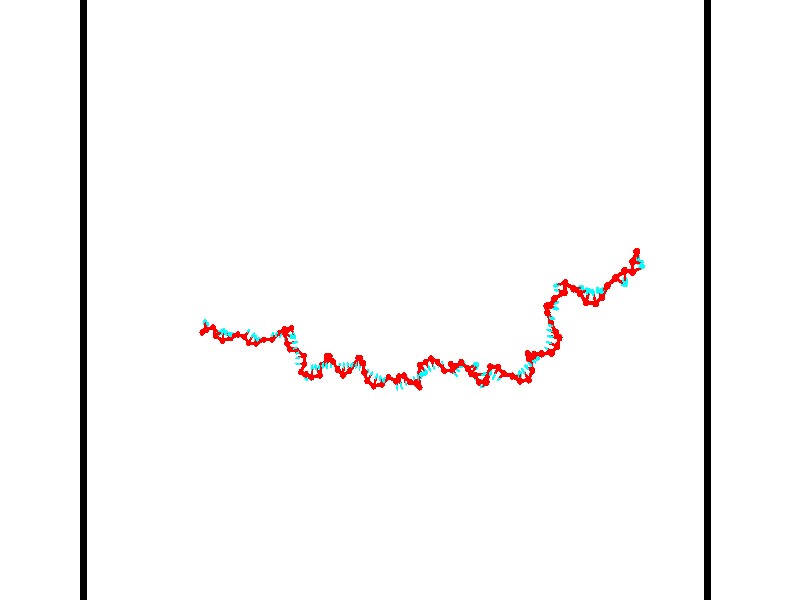 // switches for output
#declare DRAW_BASES = 1; // possible values are 0, 1; only relevant for DNA ribbons
#declare DRAW_BASES_TYPE = 3; // possible values are 1, 2, 3; only relevant for DNA ribbons
#declare DRAW_FOG = 0; // set to 1 to enable fog

#include "colors.inc"

#include "transforms.inc"
background { rgb <1, 1, 1>}

#default {
   normal{
       ripples 0.25
       frequency 0.20
       turbulence 0.2
       lambda 5
   }
	finish {
		phong 0.1
		phong_size 40.
	}
}

// original window dimensions: 1024x640


// camera settings

camera {
	sky <-0, 1, 0>
	up <-0, 1, 0>
	right 1.6 * <0.99995, 0, 0.00999983>
	location <54.4867, 55, 106.329>
	look_at <55, 55, 55.0001>
	direction <0.513302, 0, -51.3289>
	angle 67.0682
}


# declare cpy_camera_pos = <54.4867, 55, 106.329>;
# if (DRAW_FOG = 1)
fog {
	fog_type 2
	up vnormalize(cpy_camera_pos)
	color rgbt<1,1,1,0.3>
	distance 1e-5
	fog_alt 3e-3
	fog_offset 88
}
# end


// LIGHTS

# declare lum = 6;
global_settings {
	ambient_light rgb lum * <0.05, 0.05, 0.05>
	max_trace_level 15
}# declare cpy_direct_light_amount = 0.25;
light_source
{	1000 * <-0.98995, -1, 1.00995>,
	rgb lum * cpy_direct_light_amount
	parallel
}

light_source
{	1000 * <0.98995, 1, -1.00995>,
	rgb lum * cpy_direct_light_amount
	parallel
}

// strand 0

// nucleotide -1

// particle -1
sphere {
	<36.479252, 52.457382, 49.460861> 0.250000
	pigment { color rgbt <1,0,0,0> }
	no_shadow
}
cylinder {
	<36.669239, 52.788696, 49.341972>,  <36.783234, 52.987484, 49.270641>, 0.100000
	pigment { color rgbt <1,0,0,0> }
	no_shadow
}
cylinder {
	<36.669239, 52.788696, 49.341972>,  <36.479252, 52.457382, 49.460861>, 0.100000
	pigment { color rgbt <1,0,0,0> }
	no_shadow
}

// particle -1
sphere {
	<36.669239, 52.788696, 49.341972> 0.100000
	pigment { color rgbt <1,0,0,0> }
	no_shadow
}
sphere {
	0, 1
	scale<0.080000,0.200000,0.300000>
	matrix <-0.015957, 0.345801, 0.938172,
		0.879857, -0.440861, 0.177462,
		0.474970, 0.828289, -0.297220,
		36.811729, 53.037182, 49.252808>
	pigment { color rgbt <0,1,1,0> }
	no_shadow
}
cylinder {
	<37.016022, 52.671413, 49.914452>,  <36.479252, 52.457382, 49.460861>, 0.130000
	pigment { color rgbt <1,0,0,0> }
	no_shadow
}

// nucleotide -1

// particle -1
sphere {
	<37.016022, 52.671413, 49.914452> 0.250000
	pigment { color rgbt <1,0,0,0> }
	no_shadow
}
cylinder {
	<36.882816, 53.008385, 49.745026>,  <36.802895, 53.210567, 49.643368>, 0.100000
	pigment { color rgbt <1,0,0,0> }
	no_shadow
}
cylinder {
	<36.882816, 53.008385, 49.745026>,  <37.016022, 52.671413, 49.914452>, 0.100000
	pigment { color rgbt <1,0,0,0> }
	no_shadow
}

// particle -1
sphere {
	<36.882816, 53.008385, 49.745026> 0.100000
	pigment { color rgbt <1,0,0,0> }
	no_shadow
}
sphere {
	0, 1
	scale<0.080000,0.200000,0.300000>
	matrix <-0.077038, 0.423399, 0.902662,
		0.939770, 0.333229, -0.076098,
		-0.333013, 0.842432, -0.423569,
		36.782913, 53.261116, 49.617954>
	pigment { color rgbt <0,1,1,0> }
	no_shadow
}
cylinder {
	<37.424400, 52.857201, 49.225693>,  <37.016022, 52.671413, 49.914452>, 0.130000
	pigment { color rgbt <1,0,0,0> }
	no_shadow
}

// nucleotide -1

// particle -1
sphere {
	<37.424400, 52.857201, 49.225693> 0.250000
	pigment { color rgbt <1,0,0,0> }
	no_shadow
}
cylinder {
	<37.632465, 52.591228, 49.011292>,  <37.757305, 52.431644, 48.882652>, 0.100000
	pigment { color rgbt <1,0,0,0> }
	no_shadow
}
cylinder {
	<37.632465, 52.591228, 49.011292>,  <37.424400, 52.857201, 49.225693>, 0.100000
	pigment { color rgbt <1,0,0,0> }
	no_shadow
}

// particle -1
sphere {
	<37.632465, 52.591228, 49.011292> 0.100000
	pigment { color rgbt <1,0,0,0> }
	no_shadow
}
sphere {
	0, 1
	scale<0.080000,0.200000,0.300000>
	matrix <0.797424, 0.153369, 0.583603,
		-0.305851, -0.730987, 0.610011,
		0.520163, -0.664933, -0.535999,
		37.788513, 52.391750, 48.850491>
	pigment { color rgbt <0,1,1,0> }
	no_shadow
}
cylinder {
	<37.767101, 52.198792, 49.544624>,  <37.424400, 52.857201, 49.225693>, 0.130000
	pigment { color rgbt <1,0,0,0> }
	no_shadow
}

// nucleotide -1

// particle -1
sphere {
	<37.767101, 52.198792, 49.544624> 0.250000
	pigment { color rgbt <1,0,0,0> }
	no_shadow
}
cylinder {
	<37.977345, 52.358002, 49.243874>,  <38.103489, 52.453526, 49.063423>, 0.100000
	pigment { color rgbt <1,0,0,0> }
	no_shadow
}
cylinder {
	<37.977345, 52.358002, 49.243874>,  <37.767101, 52.198792, 49.544624>, 0.100000
	pigment { color rgbt <1,0,0,0> }
	no_shadow
}

// particle -1
sphere {
	<37.977345, 52.358002, 49.243874> 0.100000
	pigment { color rgbt <1,0,0,0> }
	no_shadow
}
sphere {
	0, 1
	scale<0.080000,0.200000,0.300000>
	matrix <0.799321, 0.071521, 0.596633,
		0.291248, -0.914584, -0.280556,
		0.525605, 0.398023, -0.751876,
		38.135025, 52.477409, 49.018311>
	pigment { color rgbt <0,1,1,0> }
	no_shadow
}
cylinder {
	<38.313633, 51.808720, 49.262344>,  <37.767101, 52.198792, 49.544624>, 0.130000
	pigment { color rgbt <1,0,0,0> }
	no_shadow
}

// nucleotide -1

// particle -1
sphere {
	<38.313633, 51.808720, 49.262344> 0.250000
	pigment { color rgbt <1,0,0,0> }
	no_shadow
}
cylinder {
	<38.377434, 52.203079, 49.282562>,  <38.415714, 52.439697, 49.294693>, 0.100000
	pigment { color rgbt <1,0,0,0> }
	no_shadow
}
cylinder {
	<38.377434, 52.203079, 49.282562>,  <38.313633, 51.808720, 49.262344>, 0.100000
	pigment { color rgbt <1,0,0,0> }
	no_shadow
}

// particle -1
sphere {
	<38.377434, 52.203079, 49.282562> 0.100000
	pigment { color rgbt <1,0,0,0> }
	no_shadow
}
sphere {
	0, 1
	scale<0.080000,0.200000,0.300000>
	matrix <0.708448, -0.149971, 0.689645,
		0.687503, -0.074192, -0.722381,
		0.159502, 0.985903, 0.050544,
		38.425285, 52.498852, 49.297726>
	pigment { color rgbt <0,1,1,0> }
	no_shadow
}
cylinder {
	<39.071236, 51.992439, 49.065125>,  <38.313633, 51.808720, 49.262344>, 0.130000
	pigment { color rgbt <1,0,0,0> }
	no_shadow
}

// nucleotide -1

// particle -1
sphere {
	<39.071236, 51.992439, 49.065125> 0.250000
	pigment { color rgbt <1,0,0,0> }
	no_shadow
}
cylinder {
	<38.897900, 52.238693, 49.328400>,  <38.793900, 52.386444, 49.486366>, 0.100000
	pigment { color rgbt <1,0,0,0> }
	no_shadow
}
cylinder {
	<38.897900, 52.238693, 49.328400>,  <39.071236, 51.992439, 49.065125>, 0.100000
	pigment { color rgbt <1,0,0,0> }
	no_shadow
}

// particle -1
sphere {
	<38.897900, 52.238693, 49.328400> 0.100000
	pigment { color rgbt <1,0,0,0> }
	no_shadow
}
sphere {
	0, 1
	scale<0.080000,0.200000,0.300000>
	matrix <0.698204, -0.232458, 0.677107,
		0.569851, 0.752967, -0.329105,
		-0.433336, 0.615633, 0.658192,
		38.767899, 52.423382, 49.525856>
	pigment { color rgbt <0,1,1,0> }
	no_shadow
}
cylinder {
	<39.757641, 52.290993, 49.286110>,  <39.071236, 51.992439, 49.065125>, 0.130000
	pigment { color rgbt <1,0,0,0> }
	no_shadow
}

// nucleotide -1

// particle -1
sphere {
	<39.757641, 52.290993, 49.286110> 0.250000
	pigment { color rgbt <1,0,0,0> }
	no_shadow
}
cylinder {
	<39.442043, 52.310226, 49.531116>,  <39.252686, 52.321766, 49.678120>, 0.100000
	pigment { color rgbt <1,0,0,0> }
	no_shadow
}
cylinder {
	<39.442043, 52.310226, 49.531116>,  <39.757641, 52.290993, 49.286110>, 0.100000
	pigment { color rgbt <1,0,0,0> }
	no_shadow
}

// particle -1
sphere {
	<39.442043, 52.310226, 49.531116> 0.100000
	pigment { color rgbt <1,0,0,0> }
	no_shadow
}
sphere {
	0, 1
	scale<0.080000,0.200000,0.300000>
	matrix <0.594426, -0.192423, 0.780789,
		0.155404, 0.980133, 0.123240,
		-0.788992, 0.048081, 0.612520,
		39.205345, 52.324650, 49.714874>
	pigment { color rgbt <0,1,1,0> }
	no_shadow
}
cylinder {
	<40.466354, 52.117104, 49.678192>,  <39.757641, 52.290993, 49.286110>, 0.130000
	pigment { color rgbt <1,0,0,0> }
	no_shadow
}

// nucleotide -1

// particle -1
sphere {
	<40.466354, 52.117104, 49.678192> 0.250000
	pigment { color rgbt <1,0,0,0> }
	no_shadow
}
cylinder {
	<40.613323, 52.344734, 49.383938>,  <40.701504, 52.481312, 49.207386>, 0.100000
	pigment { color rgbt <1,0,0,0> }
	no_shadow
}
cylinder {
	<40.613323, 52.344734, 49.383938>,  <40.466354, 52.117104, 49.678192>, 0.100000
	pigment { color rgbt <1,0,0,0> }
	no_shadow
}

// particle -1
sphere {
	<40.613323, 52.344734, 49.383938> 0.100000
	pigment { color rgbt <1,0,0,0> }
	no_shadow
}
sphere {
	0, 1
	scale<0.080000,0.200000,0.300000>
	matrix <0.921382, -0.330484, 0.204538,
		-0.126718, -0.752951, -0.645761,
		0.367421, 0.569074, -0.735634,
		40.723549, 52.515457, 49.163246>
	pigment { color rgbt <0,1,1,0> }
	no_shadow
}
cylinder {
	<40.729847, 51.633366, 49.136600>,  <40.466354, 52.117104, 49.678192>, 0.130000
	pigment { color rgbt <1,0,0,0> }
	no_shadow
}

// nucleotide -1

// particle -1
sphere {
	<40.729847, 51.633366, 49.136600> 0.250000
	pigment { color rgbt <1,0,0,0> }
	no_shadow
}
cylinder {
	<40.957802, 51.951576, 49.054272>,  <41.094574, 52.142502, 49.004875>, 0.100000
	pigment { color rgbt <1,0,0,0> }
	no_shadow
}
cylinder {
	<40.957802, 51.951576, 49.054272>,  <40.729847, 51.633366, 49.136600>, 0.100000
	pigment { color rgbt <1,0,0,0> }
	no_shadow
}

// particle -1
sphere {
	<40.957802, 51.951576, 49.054272> 0.100000
	pigment { color rgbt <1,0,0,0> }
	no_shadow
}
sphere {
	0, 1
	scale<0.080000,0.200000,0.300000>
	matrix <0.795403, -0.471163, 0.381235,
		0.206306, -0.380975, -0.901275,
		0.569888, 0.795527, -0.205825,
		41.128769, 52.190235, 48.992523>
	pigment { color rgbt <0,1,1,0> }
	no_shadow
}
cylinder {
	<41.348564, 51.523560, 48.722126>,  <40.729847, 51.633366, 49.136600>, 0.130000
	pigment { color rgbt <1,0,0,0> }
	no_shadow
}

// nucleotide -1

// particle -1
sphere {
	<41.348564, 51.523560, 48.722126> 0.250000
	pigment { color rgbt <1,0,0,0> }
	no_shadow
}
cylinder {
	<41.379608, 51.810993, 48.998562>,  <41.398235, 51.983456, 49.164425>, 0.100000
	pigment { color rgbt <1,0,0,0> }
	no_shadow
}
cylinder {
	<41.379608, 51.810993, 48.998562>,  <41.348564, 51.523560, 48.722126>, 0.100000
	pigment { color rgbt <1,0,0,0> }
	no_shadow
}

// particle -1
sphere {
	<41.379608, 51.810993, 48.998562> 0.100000
	pigment { color rgbt <1,0,0,0> }
	no_shadow
}
sphere {
	0, 1
	scale<0.080000,0.200000,0.300000>
	matrix <0.778206, -0.476958, 0.408543,
		0.623196, 0.506105, -0.596225,
		0.077608, 0.718588, 0.691092,
		41.402889, 52.026569, 49.205891>
	pigment { color rgbt <0,1,1,0> }
	no_shadow
}
cylinder {
	<42.139523, 51.846176, 48.864498>,  <41.348564, 51.523560, 48.722126>, 0.130000
	pigment { color rgbt <1,0,0,0> }
	no_shadow
}

// nucleotide -1

// particle -1
sphere {
	<42.139523, 51.846176, 48.864498> 0.250000
	pigment { color rgbt <1,0,0,0> }
	no_shadow
}
cylinder {
	<41.905094, 51.883671, 49.186424>,  <41.764439, 51.906170, 49.379581>, 0.100000
	pigment { color rgbt <1,0,0,0> }
	no_shadow
}
cylinder {
	<41.905094, 51.883671, 49.186424>,  <42.139523, 51.846176, 48.864498>, 0.100000
	pigment { color rgbt <1,0,0,0> }
	no_shadow
}

// particle -1
sphere {
	<41.905094, 51.883671, 49.186424> 0.100000
	pigment { color rgbt <1,0,0,0> }
	no_shadow
}
sphere {
	0, 1
	scale<0.080000,0.200000,0.300000>
	matrix <0.628974, -0.573543, 0.524823,
		0.510794, 0.813794, 0.277179,
		-0.586072, 0.093738, 0.804818,
		41.729271, 51.911793, 49.427868>
	pigment { color rgbt <0,1,1,0> }
	no_shadow
}
cylinder {
	<42.907333, 51.854904, 48.747921>,  <42.139523, 51.846176, 48.864498>, 0.130000
	pigment { color rgbt <1,0,0,0> }
	no_shadow
}

// nucleotide -1

// particle -1
sphere {
	<42.907333, 51.854904, 48.747921> 0.250000
	pigment { color rgbt <1,0,0,0> }
	no_shadow
}
cylinder {
	<42.975910, 52.103725, 49.053513>,  <43.017056, 52.253017, 49.236866>, 0.100000
	pigment { color rgbt <1,0,0,0> }
	no_shadow
}
cylinder {
	<42.975910, 52.103725, 49.053513>,  <42.907333, 51.854904, 48.747921>, 0.100000
	pigment { color rgbt <1,0,0,0> }
	no_shadow
}

// particle -1
sphere {
	<42.975910, 52.103725, 49.053513> 0.100000
	pigment { color rgbt <1,0,0,0> }
	no_shadow
}
sphere {
	0, 1
	scale<0.080000,0.200000,0.300000>
	matrix <0.944779, -0.323636, 0.051501,
		0.279286, 0.712958, -0.643188,
		0.171441, 0.622054, 0.763975,
		43.027344, 52.290340, 49.282703>
	pigment { color rgbt <0,1,1,0> }
	no_shadow
}
cylinder {
	<43.522133, 52.364635, 48.701618>,  <42.907333, 51.854904, 48.747921>, 0.130000
	pigment { color rgbt <1,0,0,0> }
	no_shadow
}

// nucleotide -1

// particle -1
sphere {
	<43.522133, 52.364635, 48.701618> 0.250000
	pigment { color rgbt <1,0,0,0> }
	no_shadow
}
cylinder {
	<43.455669, 52.323254, 49.093880>,  <43.415791, 52.298424, 49.329239>, 0.100000
	pigment { color rgbt <1,0,0,0> }
	no_shadow
}
cylinder {
	<43.455669, 52.323254, 49.093880>,  <43.522133, 52.364635, 48.701618>, 0.100000
	pigment { color rgbt <1,0,0,0> }
	no_shadow
}

// particle -1
sphere {
	<43.455669, 52.323254, 49.093880> 0.100000
	pigment { color rgbt <1,0,0,0> }
	no_shadow
}
sphere {
	0, 1
	scale<0.080000,0.200000,0.300000>
	matrix <0.966205, -0.215831, 0.140943,
		0.197076, 0.970935, 0.135817,
		-0.166160, -0.103451, 0.980657,
		43.405823, 52.292217, 49.388077>
	pigment { color rgbt <0,1,1,0> }
	no_shadow
}
cylinder {
	<44.116550, 52.699551, 49.020969>,  <43.522133, 52.364635, 48.701618>, 0.130000
	pigment { color rgbt <1,0,0,0> }
	no_shadow
}

// nucleotide -1

// particle -1
sphere {
	<44.116550, 52.699551, 49.020969> 0.250000
	pigment { color rgbt <1,0,0,0> }
	no_shadow
}
cylinder {
	<43.957523, 52.426010, 49.265686>,  <43.862106, 52.261887, 49.412518>, 0.100000
	pigment { color rgbt <1,0,0,0> }
	no_shadow
}
cylinder {
	<43.957523, 52.426010, 49.265686>,  <44.116550, 52.699551, 49.020969>, 0.100000
	pigment { color rgbt <1,0,0,0> }
	no_shadow
}

// particle -1
sphere {
	<43.957523, 52.426010, 49.265686> 0.100000
	pigment { color rgbt <1,0,0,0> }
	no_shadow
}
sphere {
	0, 1
	scale<0.080000,0.200000,0.300000>
	matrix <0.869364, -0.494008, 0.012761,
		0.293503, 0.536943, 0.790916,
		-0.397571, -0.683848, 0.611791,
		43.838253, 52.220856, 49.449223>
	pigment { color rgbt <0,1,1,0> }
	no_shadow
}
cylinder {
	<44.518139, 52.669006, 49.710678>,  <44.116550, 52.699551, 49.020969>, 0.130000
	pigment { color rgbt <1,0,0,0> }
	no_shadow
}

// nucleotide -1

// particle -1
sphere {
	<44.518139, 52.669006, 49.710678> 0.250000
	pigment { color rgbt <1,0,0,0> }
	no_shadow
}
cylinder {
	<44.370449, 52.317135, 49.590794>,  <44.281834, 52.106010, 49.518864>, 0.100000
	pigment { color rgbt <1,0,0,0> }
	no_shadow
}
cylinder {
	<44.370449, 52.317135, 49.590794>,  <44.518139, 52.669006, 49.710678>, 0.100000
	pigment { color rgbt <1,0,0,0> }
	no_shadow
}

// particle -1
sphere {
	<44.370449, 52.317135, 49.590794> 0.100000
	pigment { color rgbt <1,0,0,0> }
	no_shadow
}
sphere {
	0, 1
	scale<0.080000,0.200000,0.300000>
	matrix <0.928937, -0.358830, -0.091192,
		-0.027327, -0.312088, 0.949660,
		-0.369227, -0.879683, -0.299716,
		44.259682, 52.053230, 49.500877>
	pigment { color rgbt <0,1,1,0> }
	no_shadow
}
cylinder {
	<44.957806, 52.830448, 50.300632>,  <44.518139, 52.669006, 49.710678>, 0.130000
	pigment { color rgbt <1,0,0,0> }
	no_shadow
}

// nucleotide -1

// particle -1
sphere {
	<44.957806, 52.830448, 50.300632> 0.250000
	pigment { color rgbt <1,0,0,0> }
	no_shadow
}
cylinder {
	<45.129669, 52.501316, 50.449413>,  <45.232788, 52.303837, 50.538681>, 0.100000
	pigment { color rgbt <1,0,0,0> }
	no_shadow
}
cylinder {
	<45.129669, 52.501316, 50.449413>,  <44.957806, 52.830448, 50.300632>, 0.100000
	pigment { color rgbt <1,0,0,0> }
	no_shadow
}

// particle -1
sphere {
	<45.129669, 52.501316, 50.449413> 0.100000
	pigment { color rgbt <1,0,0,0> }
	no_shadow
}
sphere {
	0, 1
	scale<0.080000,0.200000,0.300000>
	matrix <-0.578627, 0.065349, 0.812970,
		-0.693242, -0.564520, -0.448033,
		0.429659, -0.822829, 0.371948,
		45.258568, 52.254467, 50.560997>
	pigment { color rgbt <0,1,1,0> }
	no_shadow
}
cylinder {
	<44.474827, 52.388763, 50.741524>,  <44.957806, 52.830448, 50.300632>, 0.130000
	pigment { color rgbt <1,0,0,0> }
	no_shadow
}

// nucleotide -1

// particle -1
sphere {
	<44.474827, 52.388763, 50.741524> 0.250000
	pigment { color rgbt <1,0,0,0> }
	no_shadow
}
cylinder {
	<44.827568, 52.290192, 50.902328>,  <45.039211, 52.231049, 50.998810>, 0.100000
	pigment { color rgbt <1,0,0,0> }
	no_shadow
}
cylinder {
	<44.827568, 52.290192, 50.902328>,  <44.474827, 52.388763, 50.741524>, 0.100000
	pigment { color rgbt <1,0,0,0> }
	no_shadow
}

// particle -1
sphere {
	<44.827568, 52.290192, 50.902328> 0.100000
	pigment { color rgbt <1,0,0,0> }
	no_shadow
}
sphere {
	0, 1
	scale<0.080000,0.200000,0.300000>
	matrix <-0.435634, -0.099523, 0.894605,
		-0.180451, -0.964037, -0.195118,
		0.881851, -0.246432, 0.402008,
		45.092125, 52.216263, 51.022930>
	pigment { color rgbt <0,1,1,0> }
	no_shadow
}
cylinder {
	<44.720558, 51.691353, 51.067947>,  <44.474827, 52.388763, 50.741524>, 0.130000
	pigment { color rgbt <1,0,0,0> }
	no_shadow
}

// nucleotide -1

// particle -1
sphere {
	<44.720558, 51.691353, 51.067947> 0.250000
	pigment { color rgbt <1,0,0,0> }
	no_shadow
}
cylinder {
	<45.116013, 51.728996, 51.021046>,  <45.353283, 51.751583, 50.992905>, 0.100000
	pigment { color rgbt <1,0,0,0> }
	no_shadow
}
cylinder {
	<45.116013, 51.728996, 51.021046>,  <44.720558, 51.691353, 51.067947>, 0.100000
	pigment { color rgbt <1,0,0,0> }
	no_shadow
}

// particle -1
sphere {
	<45.116013, 51.728996, 51.021046> 0.100000
	pigment { color rgbt <1,0,0,0> }
	no_shadow
}
sphere {
	0, 1
	scale<0.080000,0.200000,0.300000>
	matrix <0.071348, -0.980131, -0.185072,
		-0.132345, 0.174602, -0.975704,
		0.988632, 0.094108, -0.117258,
		45.412601, 51.757229, 50.985867>
	pigment { color rgbt <0,1,1,0> }
	no_shadow
}
cylinder {
	<44.866978, 51.207199, 50.543293>,  <44.720558, 51.691353, 51.067947>, 0.130000
	pigment { color rgbt <1,0,0,0> }
	no_shadow
}

// nucleotide -1

// particle -1
sphere {
	<44.866978, 51.207199, 50.543293> 0.250000
	pigment { color rgbt <1,0,0,0> }
	no_shadow
}
cylinder {
	<45.189262, 51.274597, 50.770424>,  <45.382633, 51.315037, 50.906704>, 0.100000
	pigment { color rgbt <1,0,0,0> }
	no_shadow
}
cylinder {
	<45.189262, 51.274597, 50.770424>,  <44.866978, 51.207199, 50.543293>, 0.100000
	pigment { color rgbt <1,0,0,0> }
	no_shadow
}

// particle -1
sphere {
	<45.189262, 51.274597, 50.770424> 0.100000
	pigment { color rgbt <1,0,0,0> }
	no_shadow
}
sphere {
	0, 1
	scale<0.080000,0.200000,0.300000>
	matrix <0.278005, -0.954104, -0.111350,
		0.523007, 0.247576, -0.815580,
		0.805715, 0.168498, 0.567830,
		45.430977, 51.325146, 50.940773>
	pigment { color rgbt <0,1,1,0> }
	no_shadow
}
cylinder {
	<45.468479, 51.085342, 50.192169>,  <44.866978, 51.207199, 50.543293>, 0.130000
	pigment { color rgbt <1,0,0,0> }
	no_shadow
}

// nucleotide -1

// particle -1
sphere {
	<45.468479, 51.085342, 50.192169> 0.250000
	pigment { color rgbt <1,0,0,0> }
	no_shadow
}
cylinder {
	<45.551754, 51.007126, 50.575508>,  <45.601719, 50.960197, 50.805511>, 0.100000
	pigment { color rgbt <1,0,0,0> }
	no_shadow
}
cylinder {
	<45.551754, 51.007126, 50.575508>,  <45.468479, 51.085342, 50.192169>, 0.100000
	pigment { color rgbt <1,0,0,0> }
	no_shadow
}

// particle -1
sphere {
	<45.551754, 51.007126, 50.575508> 0.100000
	pigment { color rgbt <1,0,0,0> }
	no_shadow
}
sphere {
	0, 1
	scale<0.080000,0.200000,0.300000>
	matrix <0.229319, -0.942743, -0.242175,
		0.950827, 0.270184, -0.151426,
		0.208188, -0.195541, 0.958343,
		45.614212, 50.948463, 50.863010>
	pigment { color rgbt <0,1,1,0> }
	no_shadow
}
cylinder {
	<46.139034, 50.685238, 50.208847>,  <45.468479, 51.085342, 50.192169>, 0.130000
	pigment { color rgbt <1,0,0,0> }
	no_shadow
}

// nucleotide -1

// particle -1
sphere {
	<46.139034, 50.685238, 50.208847> 0.250000
	pigment { color rgbt <1,0,0,0> }
	no_shadow
}
cylinder {
	<45.878632, 50.621178, 50.505642>,  <45.722389, 50.582741, 50.683720>, 0.100000
	pigment { color rgbt <1,0,0,0> }
	no_shadow
}
cylinder {
	<45.878632, 50.621178, 50.505642>,  <46.139034, 50.685238, 50.208847>, 0.100000
	pigment { color rgbt <1,0,0,0> }
	no_shadow
}

// particle -1
sphere {
	<45.878632, 50.621178, 50.505642> 0.100000
	pigment { color rgbt <1,0,0,0> }
	no_shadow
}
sphere {
	0, 1
	scale<0.080000,0.200000,0.300000>
	matrix <-0.018468, -0.973859, -0.226403,
		0.758847, -0.161093, 0.631032,
		-0.651008, -0.160151, 0.741985,
		45.683331, 50.573132, 50.728237>
	pigment { color rgbt <0,1,1,0> }
	no_shadow
}
cylinder {
	<46.198181, 50.048027, 50.299301>,  <46.139034, 50.685238, 50.208847>, 0.130000
	pigment { color rgbt <1,0,0,0> }
	no_shadow
}

// nucleotide -1

// particle -1
sphere {
	<46.198181, 50.048027, 50.299301> 0.250000
	pigment { color rgbt <1,0,0,0> }
	no_shadow
}
cylinder {
	<45.900799, 50.085983, 50.564110>,  <45.722370, 50.108757, 50.722996>, 0.100000
	pigment { color rgbt <1,0,0,0> }
	no_shadow
}
cylinder {
	<45.900799, 50.085983, 50.564110>,  <46.198181, 50.048027, 50.299301>, 0.100000
	pigment { color rgbt <1,0,0,0> }
	no_shadow
}

// particle -1
sphere {
	<45.900799, 50.085983, 50.564110> 0.100000
	pigment { color rgbt <1,0,0,0> }
	no_shadow
}
sphere {
	0, 1
	scale<0.080000,0.200000,0.300000>
	matrix <-0.208648, -0.973387, -0.094787,
		0.635409, -0.208599, 0.743466,
		-0.743452, 0.094894, 0.662023,
		45.677765, 50.114452, 50.762718>
	pigment { color rgbt <0,1,1,0> }
	no_shadow
}
cylinder {
	<45.823803, 49.407089, 50.073597>,  <46.198181, 50.048027, 50.299301>, 0.130000
	pigment { color rgbt <1,0,0,0> }
	no_shadow
}

// nucleotide -1

// particle -1
sphere {
	<45.823803, 49.407089, 50.073597> 0.250000
	pigment { color rgbt <1,0,0,0> }
	no_shadow
}
cylinder {
	<46.071545, 49.124104, 49.937416>,  <46.220188, 48.954311, 49.855709>, 0.100000
	pigment { color rgbt <1,0,0,0> }
	no_shadow
}
cylinder {
	<46.071545, 49.124104, 49.937416>,  <45.823803, 49.407089, 50.073597>, 0.100000
	pigment { color rgbt <1,0,0,0> }
	no_shadow
}

// particle -1
sphere {
	<46.071545, 49.124104, 49.937416> 0.100000
	pigment { color rgbt <1,0,0,0> }
	no_shadow
}
sphere {
	0, 1
	scale<0.080000,0.200000,0.300000>
	matrix <0.763854, 0.442746, 0.469577,
		-0.181473, -0.550887, 0.814611,
		0.619350, -0.707460, -0.340450,
		46.257351, 48.911865, 49.835281>
	pigment { color rgbt <0,1,1,0> }
	no_shadow
}
cylinder {
	<46.386761, 49.290554, 50.564407>,  <45.823803, 49.407089, 50.073597>, 0.130000
	pigment { color rgbt <1,0,0,0> }
	no_shadow
}

// nucleotide -1

// particle -1
sphere {
	<46.386761, 49.290554, 50.564407> 0.250000
	pigment { color rgbt <1,0,0,0> }
	no_shadow
}
cylinder {
	<46.533310, 49.086662, 50.253036>,  <46.621239, 48.964329, 50.066216>, 0.100000
	pigment { color rgbt <1,0,0,0> }
	no_shadow
}
cylinder {
	<46.533310, 49.086662, 50.253036>,  <46.386761, 49.290554, 50.564407>, 0.100000
	pigment { color rgbt <1,0,0,0> }
	no_shadow
}

// particle -1
sphere {
	<46.533310, 49.086662, 50.253036> 0.100000
	pigment { color rgbt <1,0,0,0> }
	no_shadow
}
sphere {
	0, 1
	scale<0.080000,0.200000,0.300000>
	matrix <0.867429, 0.489802, 0.087535,
		0.336654, -0.707297, 0.621607,
		0.366377, -0.509731, -0.778423,
		46.643223, 48.933743, 50.019508>
	pigment { color rgbt <0,1,1,0> }
	no_shadow
}
cylinder {
	<46.975029, 49.117046, 51.085827>,  <46.386761, 49.290554, 50.564407>, 0.130000
	pigment { color rgbt <1,0,0,0> }
	no_shadow
}

// nucleotide -1

// particle -1
sphere {
	<46.975029, 49.117046, 51.085827> 0.250000
	pigment { color rgbt <1,0,0,0> }
	no_shadow
}
cylinder {
	<46.978306, 49.496822, 50.960289>,  <46.980274, 49.724689, 50.884968>, 0.100000
	pigment { color rgbt <1,0,0,0> }
	no_shadow
}
cylinder {
	<46.978306, 49.496822, 50.960289>,  <46.975029, 49.117046, 51.085827>, 0.100000
	pigment { color rgbt <1,0,0,0> }
	no_shadow
}

// particle -1
sphere {
	<46.978306, 49.496822, 50.960289> 0.100000
	pigment { color rgbt <1,0,0,0> }
	no_shadow
}
sphere {
	0, 1
	scale<0.080000,0.200000,0.300000>
	matrix <0.878532, 0.143069, 0.455755,
		0.477613, -0.279459, -0.832940,
		0.008197, 0.949439, -0.313845,
		46.980766, 49.781654, 50.866135>
	pigment { color rgbt <0,1,1,0> }
	no_shadow
}
cylinder {
	<47.694477, 49.233486, 50.804874>,  <46.975029, 49.117046, 51.085827>, 0.130000
	pigment { color rgbt <1,0,0,0> }
	no_shadow
}

// nucleotide -1

// particle -1
sphere {
	<47.694477, 49.233486, 50.804874> 0.250000
	pigment { color rgbt <1,0,0,0> }
	no_shadow
}
cylinder {
	<47.510036, 49.572544, 50.909855>,  <47.399372, 49.775978, 50.972843>, 0.100000
	pigment { color rgbt <1,0,0,0> }
	no_shadow
}
cylinder {
	<47.510036, 49.572544, 50.909855>,  <47.694477, 49.233486, 50.804874>, 0.100000
	pigment { color rgbt <1,0,0,0> }
	no_shadow
}

// particle -1
sphere {
	<47.510036, 49.572544, 50.909855> 0.100000
	pigment { color rgbt <1,0,0,0> }
	no_shadow
}
sphere {
	0, 1
	scale<0.080000,0.200000,0.300000>
	matrix <0.821487, 0.295963, 0.487406,
		0.335472, 0.440344, -0.832800,
		-0.461105, 0.847646, 0.262449,
		47.371704, 49.826839, 50.988590>
	pigment { color rgbt <0,1,1,0> }
	no_shadow
}
cylinder {
	<47.773834, 49.969513, 50.530487>,  <47.694477, 49.233486, 50.804874>, 0.130000
	pigment { color rgbt <1,0,0,0> }
	no_shadow
}

// nucleotide -1

// particle -1
sphere {
	<47.773834, 49.969513, 50.530487> 0.250000
	pigment { color rgbt <1,0,0,0> }
	no_shadow
}
cylinder {
	<47.714371, 49.926376, 50.923683>,  <47.678692, 49.900494, 51.159599>, 0.100000
	pigment { color rgbt <1,0,0,0> }
	no_shadow
}
cylinder {
	<47.714371, 49.926376, 50.923683>,  <47.773834, 49.969513, 50.530487>, 0.100000
	pigment { color rgbt <1,0,0,0> }
	no_shadow
}

// particle -1
sphere {
	<47.714371, 49.926376, 50.923683> 0.100000
	pigment { color rgbt <1,0,0,0> }
	no_shadow
}
sphere {
	0, 1
	scale<0.080000,0.200000,0.300000>
	matrix <0.982186, 0.099434, 0.159448,
		-0.114938, 0.989183, 0.091143,
		-0.148660, -0.107846, 0.982990,
		47.669773, 49.894024, 51.218578>
	pigment { color rgbt <0,1,1,0> }
	no_shadow
}
cylinder {
	<48.301075, 50.353283, 50.695786>,  <47.773834, 49.969513, 50.530487>, 0.130000
	pigment { color rgbt <1,0,0,0> }
	no_shadow
}

// nucleotide -1

// particle -1
sphere {
	<48.301075, 50.353283, 50.695786> 0.250000
	pigment { color rgbt <1,0,0,0> }
	no_shadow
}
cylinder {
	<48.153996, 50.165314, 51.016777>,  <48.065746, 50.052532, 51.209370>, 0.100000
	pigment { color rgbt <1,0,0,0> }
	no_shadow
}
cylinder {
	<48.153996, 50.165314, 51.016777>,  <48.301075, 50.353283, 50.695786>, 0.100000
	pigment { color rgbt <1,0,0,0> }
	no_shadow
}

// particle -1
sphere {
	<48.153996, 50.165314, 51.016777> 0.100000
	pigment { color rgbt <1,0,0,0> }
	no_shadow
}
sphere {
	0, 1
	scale<0.080000,0.200000,0.300000>
	matrix <0.882201, 0.096674, 0.460841,
		-0.294140, 0.877396, 0.379021,
		-0.367699, -0.469925, 0.802476,
		48.043686, 50.024338, 51.257519>
	pigment { color rgbt <0,1,1,0> }
	no_shadow
}
cylinder {
	<48.335155, 50.733559, 51.329716>,  <48.301075, 50.353283, 50.695786>, 0.130000
	pigment { color rgbt <1,0,0,0> }
	no_shadow
}

// nucleotide -1

// particle -1
sphere {
	<48.335155, 50.733559, 51.329716> 0.250000
	pigment { color rgbt <1,0,0,0> }
	no_shadow
}
cylinder {
	<48.367435, 50.343525, 51.412373>,  <48.386803, 50.109505, 51.461967>, 0.100000
	pigment { color rgbt <1,0,0,0> }
	no_shadow
}
cylinder {
	<48.367435, 50.343525, 51.412373>,  <48.335155, 50.733559, 51.329716>, 0.100000
	pigment { color rgbt <1,0,0,0> }
	no_shadow
}

// particle -1
sphere {
	<48.367435, 50.343525, 51.412373> 0.100000
	pigment { color rgbt <1,0,0,0> }
	no_shadow
}
sphere {
	0, 1
	scale<0.080000,0.200000,0.300000>
	matrix <0.874736, 0.168676, 0.454297,
		-0.477833, 0.144097, 0.866552,
		0.080704, -0.975082, 0.206646,
		48.391647, 50.050999, 51.474365>
	pigment { color rgbt <0,1,1,0> }
	no_shadow
}
cylinder {
	<48.702568, 50.773647, 51.869930>,  <48.335155, 50.733559, 51.329716>, 0.130000
	pigment { color rgbt <1,0,0,0> }
	no_shadow
}

// nucleotide -1

// particle -1
sphere {
	<48.702568, 50.773647, 51.869930> 0.250000
	pigment { color rgbt <1,0,0,0> }
	no_shadow
}
cylinder {
	<48.750092, 50.398674, 51.739021>,  <48.778606, 50.173691, 51.660477>, 0.100000
	pigment { color rgbt <1,0,0,0> }
	no_shadow
}
cylinder {
	<48.750092, 50.398674, 51.739021>,  <48.702568, 50.773647, 51.869930>, 0.100000
	pigment { color rgbt <1,0,0,0> }
	no_shadow
}

// particle -1
sphere {
	<48.750092, 50.398674, 51.739021> 0.100000
	pigment { color rgbt <1,0,0,0> }
	no_shadow
}
sphere {
	0, 1
	scale<0.080000,0.200000,0.300000>
	matrix <0.951205, 0.012928, 0.308289,
		-0.284769, -0.347930, 0.893225,
		0.118810, -0.937431, -0.327271,
		48.785736, 50.117443, 51.640839>
	pigment { color rgbt <0,1,1,0> }
	no_shadow
}
cylinder {
	<49.067242, 50.403664, 52.406784>,  <48.702568, 50.773647, 51.869930>, 0.130000
	pigment { color rgbt <1,0,0,0> }
	no_shadow
}

// nucleotide -1

// particle -1
sphere {
	<49.067242, 50.403664, 52.406784> 0.250000
	pigment { color rgbt <1,0,0,0> }
	no_shadow
}
cylinder {
	<49.139923, 50.218193, 52.059914>,  <49.183533, 50.106911, 51.851791>, 0.100000
	pigment { color rgbt <1,0,0,0> }
	no_shadow
}
cylinder {
	<49.139923, 50.218193, 52.059914>,  <49.067242, 50.403664, 52.406784>, 0.100000
	pigment { color rgbt <1,0,0,0> }
	no_shadow
}

// particle -1
sphere {
	<49.139923, 50.218193, 52.059914> 0.100000
	pigment { color rgbt <1,0,0,0> }
	no_shadow
}
sphere {
	0, 1
	scale<0.080000,0.200000,0.300000>
	matrix <0.975361, -0.027216, 0.218927,
		-0.125112, -0.885587, 0.447306,
		0.181705, -0.463675, -0.867173,
		49.194435, 50.079090, 51.799763>
	pigment { color rgbt <0,1,1,0> }
	no_shadow
}
cylinder {
	<49.488586, 49.809113, 52.589935>,  <49.067242, 50.403664, 52.406784>, 0.130000
	pigment { color rgbt <1,0,0,0> }
	no_shadow
}

// nucleotide -1

// particle -1
sphere {
	<49.488586, 49.809113, 52.589935> 0.250000
	pigment { color rgbt <1,0,0,0> }
	no_shadow
}
cylinder {
	<49.543900, 49.968468, 52.227242>,  <49.577087, 50.064079, 52.009624>, 0.100000
	pigment { color rgbt <1,0,0,0> }
	no_shadow
}
cylinder {
	<49.543900, 49.968468, 52.227242>,  <49.488586, 49.809113, 52.589935>, 0.100000
	pigment { color rgbt <1,0,0,0> }
	no_shadow
}

// particle -1
sphere {
	<49.543900, 49.968468, 52.227242> 0.100000
	pigment { color rgbt <1,0,0,0> }
	no_shadow
}
sphere {
	0, 1
	scale<0.080000,0.200000,0.300000>
	matrix <0.990384, -0.059466, 0.124913,
		-0.004156, -0.915287, -0.402781,
		0.138283, 0.398389, -0.906733,
		49.585384, 50.087986, 51.955223>
	pigment { color rgbt <0,1,1,0> }
	no_shadow
}
cylinder {
	<49.922813, 49.362080, 52.134617>,  <49.488586, 49.809113, 52.589935>, 0.130000
	pigment { color rgbt <1,0,0,0> }
	no_shadow
}

// nucleotide -1

// particle -1
sphere {
	<49.922813, 49.362080, 52.134617> 0.250000
	pigment { color rgbt <1,0,0,0> }
	no_shadow
}
cylinder {
	<49.951008, 49.757721, 52.082909>,  <49.967926, 49.995106, 52.051884>, 0.100000
	pigment { color rgbt <1,0,0,0> }
	no_shadow
}
cylinder {
	<49.951008, 49.757721, 52.082909>,  <49.922813, 49.362080, 52.134617>, 0.100000
	pigment { color rgbt <1,0,0,0> }
	no_shadow
}

// particle -1
sphere {
	<49.951008, 49.757721, 52.082909> 0.100000
	pigment { color rgbt <1,0,0,0> }
	no_shadow
}
sphere {
	0, 1
	scale<0.080000,0.200000,0.300000>
	matrix <0.981065, -0.045305, 0.188304,
		0.180395, -0.140097, -0.973566,
		0.070489, 0.989101, -0.129272,
		49.972153, 50.054451, 52.044128>
	pigment { color rgbt <0,1,1,0> }
	no_shadow
}
cylinder {
	<50.448589, 49.628616, 51.572517>,  <49.922813, 49.362080, 52.134617>, 0.130000
	pigment { color rgbt <1,0,0,0> }
	no_shadow
}

// nucleotide -1

// particle -1
sphere {
	<50.448589, 49.628616, 51.572517> 0.250000
	pigment { color rgbt <1,0,0,0> }
	no_shadow
}
cylinder {
	<50.384449, 49.908348, 51.851151>,  <50.345963, 50.076187, 52.018330>, 0.100000
	pigment { color rgbt <1,0,0,0> }
	no_shadow
}
cylinder {
	<50.384449, 49.908348, 51.851151>,  <50.448589, 49.628616, 51.572517>, 0.100000
	pigment { color rgbt <1,0,0,0> }
	no_shadow
}

// particle -1
sphere {
	<50.384449, 49.908348, 51.851151> 0.100000
	pigment { color rgbt <1,0,0,0> }
	no_shadow
}
sphere {
	0, 1
	scale<0.080000,0.200000,0.300000>
	matrix <0.963411, -0.042664, 0.264610,
		0.214769, 0.713523, -0.666902,
		-0.160353, 0.699331, 0.696579,
		50.336342, 50.118149, 52.060123>
	pigment { color rgbt <0,1,1,0> }
	no_shadow
}
cylinder {
	<51.004532, 50.176319, 51.478928>,  <50.448589, 49.628616, 51.572517>, 0.130000
	pigment { color rgbt <1,0,0,0> }
	no_shadow
}

// nucleotide -1

// particle -1
sphere {
	<51.004532, 50.176319, 51.478928> 0.250000
	pigment { color rgbt <1,0,0,0> }
	no_shadow
}
cylinder {
	<50.832630, 50.151752, 51.839272>,  <50.729488, 50.137012, 52.055477>, 0.100000
	pigment { color rgbt <1,0,0,0> }
	no_shadow
}
cylinder {
	<50.832630, 50.151752, 51.839272>,  <51.004532, 50.176319, 51.478928>, 0.100000
	pigment { color rgbt <1,0,0,0> }
	no_shadow
}

// particle -1
sphere {
	<50.832630, 50.151752, 51.839272> 0.100000
	pigment { color rgbt <1,0,0,0> }
	no_shadow
}
sphere {
	0, 1
	scale<0.080000,0.200000,0.300000>
	matrix <0.861238, -0.327604, 0.388517,
		0.271261, 0.942817, 0.193685,
		-0.429752, -0.061420, 0.900856,
		50.703705, 50.133327, 52.109528>
	pigment { color rgbt <0,1,1,0> }
	no_shadow
}
cylinder {
	<51.259834, 50.635803, 51.944195>,  <51.004532, 50.176319, 51.478928>, 0.130000
	pigment { color rgbt <1,0,0,0> }
	no_shadow
}

// nucleotide -1

// particle -1
sphere {
	<51.259834, 50.635803, 51.944195> 0.250000
	pigment { color rgbt <1,0,0,0> }
	no_shadow
}
cylinder {
	<51.158634, 50.325619, 52.175591>,  <51.097912, 50.139507, 52.314430>, 0.100000
	pigment { color rgbt <1,0,0,0> }
	no_shadow
}
cylinder {
	<51.158634, 50.325619, 52.175591>,  <51.259834, 50.635803, 51.944195>, 0.100000
	pigment { color rgbt <1,0,0,0> }
	no_shadow
}

// particle -1
sphere {
	<51.158634, 50.325619, 52.175591> 0.100000
	pigment { color rgbt <1,0,0,0> }
	no_shadow
}
sphere {
	0, 1
	scale<0.080000,0.200000,0.300000>
	matrix <0.966021, -0.169825, 0.194843,
		-0.052850, 0.608131, 0.792075,
		-0.253004, -0.775459, 0.578492,
		51.082733, 50.092979, 52.349136>
	pigment { color rgbt <0,1,1,0> }
	no_shadow
}
cylinder {
	<51.468723, 50.708893, 52.660408>,  <51.259834, 50.635803, 51.944195>, 0.130000
	pigment { color rgbt <1,0,0,0> }
	no_shadow
}

// nucleotide -1

// particle -1
sphere {
	<51.468723, 50.708893, 52.660408> 0.250000
	pigment { color rgbt <1,0,0,0> }
	no_shadow
}
cylinder {
	<51.447693, 50.322735, 52.558228>,  <51.435074, 50.091042, 52.496918>, 0.100000
	pigment { color rgbt <1,0,0,0> }
	no_shadow
}
cylinder {
	<51.447693, 50.322735, 52.558228>,  <51.468723, 50.708893, 52.660408>, 0.100000
	pigment { color rgbt <1,0,0,0> }
	no_shadow
}

// particle -1
sphere {
	<51.447693, 50.322735, 52.558228> 0.100000
	pigment { color rgbt <1,0,0,0> }
	no_shadow
}
sphere {
	0, 1
	scale<0.080000,0.200000,0.300000>
	matrix <0.997148, -0.064617, 0.038979,
		-0.054137, -0.252677, 0.966035,
		-0.052573, -0.965391, -0.255455,
		51.431923, 50.033119, 52.481590>
	pigment { color rgbt <0,1,1,0> }
	no_shadow
}
cylinder {
	<51.804436, 50.355934, 53.138302>,  <51.468723, 50.708893, 52.660408>, 0.130000
	pigment { color rgbt <1,0,0,0> }
	no_shadow
}

// nucleotide -1

// particle -1
sphere {
	<51.804436, 50.355934, 53.138302> 0.250000
	pigment { color rgbt <1,0,0,0> }
	no_shadow
}
cylinder {
	<51.781845, 50.092506, 52.838142>,  <51.768291, 49.934448, 52.658047>, 0.100000
	pigment { color rgbt <1,0,0,0> }
	no_shadow
}
cylinder {
	<51.781845, 50.092506, 52.838142>,  <51.804436, 50.355934, 53.138302>, 0.100000
	pigment { color rgbt <1,0,0,0> }
	no_shadow
}

// particle -1
sphere {
	<51.781845, 50.092506, 52.838142> 0.100000
	pigment { color rgbt <1,0,0,0> }
	no_shadow
}
sphere {
	0, 1
	scale<0.080000,0.200000,0.300000>
	matrix <0.838283, -0.439522, 0.322650,
		-0.542303, -0.610824, 0.576890,
		-0.056474, -0.658571, -0.750397,
		51.764904, 49.894936, 52.613022>
	pigment { color rgbt <0,1,1,0> }
	no_shadow
}
cylinder {
	<51.872185, 49.733807, 53.459980>,  <51.804436, 50.355934, 53.138302>, 0.130000
	pigment { color rgbt <1,0,0,0> }
	no_shadow
}

// nucleotide -1

// particle -1
sphere {
	<51.872185, 49.733807, 53.459980> 0.250000
	pigment { color rgbt <1,0,0,0> }
	no_shadow
}
cylinder {
	<52.027863, 49.729889, 53.091537>,  <52.121269, 49.727539, 52.870472>, 0.100000
	pigment { color rgbt <1,0,0,0> }
	no_shadow
}
cylinder {
	<52.027863, 49.729889, 53.091537>,  <51.872185, 49.733807, 53.459980>, 0.100000
	pigment { color rgbt <1,0,0,0> }
	no_shadow
}

// particle -1
sphere {
	<52.027863, 49.729889, 53.091537> 0.100000
	pigment { color rgbt <1,0,0,0> }
	no_shadow
}
sphere {
	0, 1
	scale<0.080000,0.200000,0.300000>
	matrix <0.910288, -0.149056, 0.386211,
		-0.141079, -0.988780, -0.049097,
		0.389196, -0.009794, -0.921103,
		52.144623, 49.726948, 52.815208>
	pigment { color rgbt <0,1,1,0> }
	no_shadow
}
cylinder {
	<52.149956, 49.083092, 53.409290>,  <51.872185, 49.733807, 53.459980>, 0.130000
	pigment { color rgbt <1,0,0,0> }
	no_shadow
}

// nucleotide -1

// particle -1
sphere {
	<52.149956, 49.083092, 53.409290> 0.250000
	pigment { color rgbt <1,0,0,0> }
	no_shadow
}
cylinder {
	<52.346245, 49.346638, 53.181225>,  <52.464020, 49.504765, 53.044384>, 0.100000
	pigment { color rgbt <1,0,0,0> }
	no_shadow
}
cylinder {
	<52.346245, 49.346638, 53.181225>,  <52.149956, 49.083092, 53.409290>, 0.100000
	pigment { color rgbt <1,0,0,0> }
	no_shadow
}

// particle -1
sphere {
	<52.346245, 49.346638, 53.181225> 0.100000
	pigment { color rgbt <1,0,0,0> }
	no_shadow
}
sphere {
	0, 1
	scale<0.080000,0.200000,0.300000>
	matrix <0.868725, -0.319553, 0.378422,
		0.067129, -0.681019, -0.729182,
		0.490724, 0.658862, -0.570167,
		52.493462, 49.544296, 53.010174>
	pigment { color rgbt <0,1,1,0> }
	no_shadow
}
cylinder {
	<52.701820, 48.684834, 53.171196>,  <52.149956, 49.083092, 53.409290>, 0.130000
	pigment { color rgbt <1,0,0,0> }
	no_shadow
}

// nucleotide -1

// particle -1
sphere {
	<52.701820, 48.684834, 53.171196> 0.250000
	pigment { color rgbt <1,0,0,0> }
	no_shadow
}
cylinder {
	<52.838531, 49.059158, 53.136681>,  <52.920559, 49.283752, 53.115971>, 0.100000
	pigment { color rgbt <1,0,0,0> }
	no_shadow
}
cylinder {
	<52.838531, 49.059158, 53.136681>,  <52.701820, 48.684834, 53.171196>, 0.100000
	pigment { color rgbt <1,0,0,0> }
	no_shadow
}

// particle -1
sphere {
	<52.838531, 49.059158, 53.136681> 0.100000
	pigment { color rgbt <1,0,0,0> }
	no_shadow
}
sphere {
	0, 1
	scale<0.080000,0.200000,0.300000>
	matrix <0.872311, -0.281739, 0.399621,
		0.349659, -0.211851, -0.912610,
		0.341778, 0.935811, -0.086287,
		52.941067, 49.339901, 53.110794>
	pigment { color rgbt <0,1,1,0> }
	no_shadow
}
cylinder {
	<53.421757, 48.758942, 52.751698>,  <52.701820, 48.684834, 53.171196>, 0.130000
	pigment { color rgbt <1,0,0,0> }
	no_shadow
}

// nucleotide -1

// particle -1
sphere {
	<53.421757, 48.758942, 52.751698> 0.250000
	pigment { color rgbt <1,0,0,0> }
	no_shadow
}
cylinder {
	<53.336483, 49.037319, 53.025986>,  <53.285320, 49.204346, 53.190559>, 0.100000
	pigment { color rgbt <1,0,0,0> }
	no_shadow
}
cylinder {
	<53.336483, 49.037319, 53.025986>,  <53.421757, 48.758942, 52.751698>, 0.100000
	pigment { color rgbt <1,0,0,0> }
	no_shadow
}

// particle -1
sphere {
	<53.336483, 49.037319, 53.025986> 0.100000
	pigment { color rgbt <1,0,0,0> }
	no_shadow
}
sphere {
	0, 1
	scale<0.080000,0.200000,0.300000>
	matrix <0.854049, -0.208129, 0.476743,
		0.474504, 0.687275, -0.549999,
		-0.213183, 0.695943, 0.685724,
		53.272530, 49.246101, 53.231705>
	pigment { color rgbt <0,1,1,0> }
	no_shadow
}
cylinder {
	<54.007919, 49.301952, 52.762421>,  <53.421757, 48.758942, 52.751698>, 0.130000
	pigment { color rgbt <1,0,0,0> }
	no_shadow
}

// nucleotide -1

// particle -1
sphere {
	<54.007919, 49.301952, 52.762421> 0.250000
	pigment { color rgbt <1,0,0,0> }
	no_shadow
}
cylinder {
	<53.792938, 49.218536, 53.089264>,  <53.663952, 49.168488, 53.285370>, 0.100000
	pigment { color rgbt <1,0,0,0> }
	no_shadow
}
cylinder {
	<53.792938, 49.218536, 53.089264>,  <54.007919, 49.301952, 52.762421>, 0.100000
	pigment { color rgbt <1,0,0,0> }
	no_shadow
}

// particle -1
sphere {
	<53.792938, 49.218536, 53.089264> 0.100000
	pigment { color rgbt <1,0,0,0> }
	no_shadow
}
sphere {
	0, 1
	scale<0.080000,0.200000,0.300000>
	matrix <0.839494, -0.040414, 0.541864,
		-0.079976, 0.977179, 0.196786,
		-0.537451, -0.208537, 0.817104,
		53.631702, 49.155975, 53.334396>
	pigment { color rgbt <0,1,1,0> }
	no_shadow
}
cylinder {
	<54.667450, 49.031155, 52.987335>,  <54.007919, 49.301952, 52.762421>, 0.130000
	pigment { color rgbt <1,0,0,0> }
	no_shadow
}

// nucleotide -1

// particle -1
sphere {
	<54.667450, 49.031155, 52.987335> 0.250000
	pigment { color rgbt <1,0,0,0> }
	no_shadow
}
cylinder {
	<54.724144, 48.807770, 53.314270>,  <54.758160, 48.673740, 53.510429>, 0.100000
	pigment { color rgbt <1,0,0,0> }
	no_shadow
}
cylinder {
	<54.724144, 48.807770, 53.314270>,  <54.667450, 49.031155, 52.987335>, 0.100000
	pigment { color rgbt <1,0,0,0> }
	no_shadow
}

// particle -1
sphere {
	<54.724144, 48.807770, 53.314270> 0.100000
	pigment { color rgbt <1,0,0,0> }
	no_shadow
}
sphere {
	0, 1
	scale<0.080000,0.200000,0.300000>
	matrix <0.989904, 0.081075, -0.116261,
		-0.001338, 0.825560, 0.564313,
		0.141733, -0.558460, 0.817333,
		54.766663, 48.640232, 53.559471>
	pigment { color rgbt <0,1,1,0> }
	no_shadow
}
cylinder {
	<54.914597, 49.402504, 53.483070>,  <54.667450, 49.031155, 52.987335>, 0.130000
	pigment { color rgbt <1,0,0,0> }
	no_shadow
}

// nucleotide -1

// particle -1
sphere {
	<54.914597, 49.402504, 53.483070> 0.250000
	pigment { color rgbt <1,0,0,0> }
	no_shadow
}
cylinder {
	<55.037582, 49.027393, 53.547607>,  <55.111374, 48.802326, 53.586330>, 0.100000
	pigment { color rgbt <1,0,0,0> }
	no_shadow
}
cylinder {
	<55.037582, 49.027393, 53.547607>,  <54.914597, 49.402504, 53.483070>, 0.100000
	pigment { color rgbt <1,0,0,0> }
	no_shadow
}

// particle -1
sphere {
	<55.037582, 49.027393, 53.547607> 0.100000
	pigment { color rgbt <1,0,0,0> }
	no_shadow
}
sphere {
	0, 1
	scale<0.080000,0.200000,0.300000>
	matrix <0.945581, 0.282133, -0.162104,
		0.106496, 0.202408, 0.973494,
		0.307466, -0.937780, 0.161347,
		55.129822, 48.746059, 53.596012>
	pigment { color rgbt <0,1,1,0> }
	no_shadow
}
cylinder {
	<55.360424, 49.522995, 54.027359>,  <54.914597, 49.402504, 53.483070>, 0.130000
	pigment { color rgbt <1,0,0,0> }
	no_shadow
}

// nucleotide -1

// particle -1
sphere {
	<55.360424, 49.522995, 54.027359> 0.250000
	pigment { color rgbt <1,0,0,0> }
	no_shadow
}
cylinder {
	<55.442062, 49.208065, 53.794647>,  <55.491047, 49.019108, 53.655018>, 0.100000
	pigment { color rgbt <1,0,0,0> }
	no_shadow
}
cylinder {
	<55.442062, 49.208065, 53.794647>,  <55.360424, 49.522995, 54.027359>, 0.100000
	pigment { color rgbt <1,0,0,0> }
	no_shadow
}

// particle -1
sphere {
	<55.442062, 49.208065, 53.794647> 0.100000
	pigment { color rgbt <1,0,0,0> }
	no_shadow
}
sphere {
	0, 1
	scale<0.080000,0.200000,0.300000>
	matrix <0.962693, 0.269277, -0.026688,
		0.177673, -0.554631, 0.812907,
		0.204095, -0.787321, -0.581782,
		55.503292, 48.971870, 53.620113>
	pigment { color rgbt <0,1,1,0> }
	no_shadow
}
cylinder {
	<55.879654, 49.105511, 54.268890>,  <55.360424, 49.522995, 54.027359>, 0.130000
	pigment { color rgbt <1,0,0,0> }
	no_shadow
}

// nucleotide -1

// particle -1
sphere {
	<55.879654, 49.105511, 54.268890> 0.250000
	pigment { color rgbt <1,0,0,0> }
	no_shadow
}
cylinder {
	<55.890892, 49.083557, 53.869652>,  <55.897636, 49.070385, 53.630108>, 0.100000
	pigment { color rgbt <1,0,0,0> }
	no_shadow
}
cylinder {
	<55.890892, 49.083557, 53.869652>,  <55.879654, 49.105511, 54.268890>, 0.100000
	pigment { color rgbt <1,0,0,0> }
	no_shadow
}

// particle -1
sphere {
	<55.890892, 49.083557, 53.869652> 0.100000
	pigment { color rgbt <1,0,0,0> }
	no_shadow
}
sphere {
	0, 1
	scale<0.080000,0.200000,0.300000>
	matrix <0.942597, 0.333832, 0.008174,
		0.332748, -0.941033, 0.061116,
		0.028095, -0.054888, -0.998097,
		55.899319, 49.067089, 53.570221>
	pigment { color rgbt <0,1,1,0> }
	no_shadow
}
cylinder {
	<56.495399, 48.911606, 54.217873>,  <55.879654, 49.105511, 54.268890>, 0.130000
	pigment { color rgbt <1,0,0,0> }
	no_shadow
}

// nucleotide -1

// particle -1
sphere {
	<56.495399, 48.911606, 54.217873> 0.250000
	pigment { color rgbt <1,0,0,0> }
	no_shadow
}
cylinder {
	<56.361404, 49.101658, 53.892410>,  <56.281006, 49.215687, 53.697132>, 0.100000
	pigment { color rgbt <1,0,0,0> }
	no_shadow
}
cylinder {
	<56.361404, 49.101658, 53.892410>,  <56.495399, 48.911606, 54.217873>, 0.100000
	pigment { color rgbt <1,0,0,0> }
	no_shadow
}

// particle -1
sphere {
	<56.361404, 49.101658, 53.892410> 0.100000
	pigment { color rgbt <1,0,0,0> }
	no_shadow
}
sphere {
	0, 1
	scale<0.080000,0.200000,0.300000>
	matrix <0.904180, 0.405003, -0.135761,
		0.265030, -0.781170, -0.565272,
		-0.334990, 0.475127, -0.813656,
		56.260906, 49.244198, 53.648312>
	pigment { color rgbt <0,1,1,0> }
	no_shadow
}
cylinder {
	<56.733681, 48.646507, 53.570900>,  <56.495399, 48.911606, 54.217873>, 0.130000
	pigment { color rgbt <1,0,0,0> }
	no_shadow
}

// nucleotide -1

// particle -1
sphere {
	<56.733681, 48.646507, 53.570900> 0.250000
	pigment { color rgbt <1,0,0,0> }
	no_shadow
}
cylinder {
	<56.659462, 49.037140, 53.527348>,  <56.614929, 49.271519, 53.501217>, 0.100000
	pigment { color rgbt <1,0,0,0> }
	no_shadow
}
cylinder {
	<56.659462, 49.037140, 53.527348>,  <56.733681, 48.646507, 53.570900>, 0.100000
	pigment { color rgbt <1,0,0,0> }
	no_shadow
}

// particle -1
sphere {
	<56.659462, 49.037140, 53.527348> 0.100000
	pigment { color rgbt <1,0,0,0> }
	no_shadow
}
sphere {
	0, 1
	scale<0.080000,0.200000,0.300000>
	matrix <0.927957, 0.137698, -0.346315,
		-0.323212, -0.165300, -0.931778,
		-0.185550, 0.976583, -0.108885,
		56.603798, 49.330116, 53.494682>
	pigment { color rgbt <0,1,1,0> }
	no_shadow
}
cylinder {
	<56.636158, 48.950027, 52.761688>,  <56.733681, 48.646507, 53.570900>, 0.130000
	pigment { color rgbt <1,0,0,0> }
	no_shadow
}

// nucleotide -1

// particle -1
sphere {
	<56.636158, 48.950027, 52.761688> 0.250000
	pigment { color rgbt <1,0,0,0> }
	no_shadow
}
cylinder {
	<56.762558, 49.240440, 53.005989>,  <56.838398, 49.414688, 53.152569>, 0.100000
	pigment { color rgbt <1,0,0,0> }
	no_shadow
}
cylinder {
	<56.762558, 49.240440, 53.005989>,  <56.636158, 48.950027, 52.761688>, 0.100000
	pigment { color rgbt <1,0,0,0> }
	no_shadow
}

// particle -1
sphere {
	<56.762558, 49.240440, 53.005989> 0.100000
	pigment { color rgbt <1,0,0,0> }
	no_shadow
}
sphere {
	0, 1
	scale<0.080000,0.200000,0.300000>
	matrix <0.682889, 0.272835, -0.677660,
		-0.658638, 0.631218, -0.409584,
		0.316003, 0.726033, 0.610752,
		56.857357, 49.458252, 53.189213>
	pigment { color rgbt <0,1,1,0> }
	no_shadow
}
cylinder {
	<56.751011, 49.522396, 52.441341>,  <56.636158, 48.950027, 52.761688>, 0.130000
	pigment { color rgbt <1,0,0,0> }
	no_shadow
}

// nucleotide -1

// particle -1
sphere {
	<56.751011, 49.522396, 52.441341> 0.250000
	pigment { color rgbt <1,0,0,0> }
	no_shadow
}
cylinder {
	<56.987160, 49.544861, 52.763412>,  <57.128849, 49.558338, 52.956654>, 0.100000
	pigment { color rgbt <1,0,0,0> }
	no_shadow
}
cylinder {
	<56.987160, 49.544861, 52.763412>,  <56.751011, 49.522396, 52.441341>, 0.100000
	pigment { color rgbt <1,0,0,0> }
	no_shadow
}

// particle -1
sphere {
	<56.987160, 49.544861, 52.763412> 0.100000
	pigment { color rgbt <1,0,0,0> }
	no_shadow
}
sphere {
	0, 1
	scale<0.080000,0.200000,0.300000>
	matrix <0.739163, 0.363070, -0.567290,
		-0.324197, 0.930068, 0.172831,
		0.590368, 0.056163, 0.805178,
		57.164268, 49.561710, 53.004967>
	pigment { color rgbt <0,1,1,0> }
	no_shadow
}
cylinder {
	<56.801105, 50.158363, 52.463116>,  <56.751011, 49.522396, 52.441341>, 0.130000
	pigment { color rgbt <1,0,0,0> }
	no_shadow
}

// nucleotide -1

// particle -1
sphere {
	<56.801105, 50.158363, 52.463116> 0.250000
	pigment { color rgbt <1,0,0,0> }
	no_shadow
}
cylinder {
	<57.087326, 49.906425, 52.583961>,  <57.259060, 49.755260, 52.656467>, 0.100000
	pigment { color rgbt <1,0,0,0> }
	no_shadow
}
cylinder {
	<57.087326, 49.906425, 52.583961>,  <56.801105, 50.158363, 52.463116>, 0.100000
	pigment { color rgbt <1,0,0,0> }
	no_shadow
}

// particle -1
sphere {
	<57.087326, 49.906425, 52.583961> 0.100000
	pigment { color rgbt <1,0,0,0> }
	no_shadow
}
sphere {
	0, 1
	scale<0.080000,0.200000,0.300000>
	matrix <0.658485, 0.463798, -0.592696,
		0.233191, 0.623043, 0.746619,
		0.715555, -0.629849, 0.302111,
		57.301994, 49.717472, 52.674595>
	pigment { color rgbt <0,1,1,0> }
	no_shadow
}
cylinder {
	<57.327541, 50.365154, 52.087746>,  <56.801105, 50.158363, 52.463116>, 0.130000
	pigment { color rgbt <1,0,0,0> }
	no_shadow
}

// nucleotide -1

// particle -1
sphere {
	<57.327541, 50.365154, 52.087746> 0.250000
	pigment { color rgbt <1,0,0,0> }
	no_shadow
}
cylinder {
	<57.510422, 50.089718, 52.312889>,  <57.620152, 49.924458, 52.447975>, 0.100000
	pigment { color rgbt <1,0,0,0> }
	no_shadow
}
cylinder {
	<57.510422, 50.089718, 52.312889>,  <57.327541, 50.365154, 52.087746>, 0.100000
	pigment { color rgbt <1,0,0,0> }
	no_shadow
}

// particle -1
sphere {
	<57.510422, 50.089718, 52.312889> 0.100000
	pigment { color rgbt <1,0,0,0> }
	no_shadow
}
sphere {
	0, 1
	scale<0.080000,0.200000,0.300000>
	matrix <0.885757, 0.295635, -0.357820,
		0.079992, 0.662150, 0.745090,
		0.457205, -0.688591, 0.562855,
		57.647583, 49.883141, 52.481747>
	pigment { color rgbt <0,1,1,0> }
	no_shadow
}
cylinder {
	<57.784126, 50.666573, 52.598270>,  <57.327541, 50.365154, 52.087746>, 0.130000
	pigment { color rgbt <1,0,0,0> }
	no_shadow
}

// nucleotide -1

// particle -1
sphere {
	<57.784126, 50.666573, 52.598270> 0.250000
	pigment { color rgbt <1,0,0,0> }
	no_shadow
}
cylinder {
	<57.928436, 50.299114, 52.533859>,  <58.015022, 50.078640, 52.495213>, 0.100000
	pigment { color rgbt <1,0,0,0> }
	no_shadow
}
cylinder {
	<57.928436, 50.299114, 52.533859>,  <57.784126, 50.666573, 52.598270>, 0.100000
	pigment { color rgbt <1,0,0,0> }
	no_shadow
}

// particle -1
sphere {
	<57.928436, 50.299114, 52.533859> 0.100000
	pigment { color rgbt <1,0,0,0> }
	no_shadow
}
sphere {
	0, 1
	scale<0.080000,0.200000,0.300000>
	matrix <0.930794, 0.365545, -0.000027,
		0.058888, -0.149874, 0.986950,
		0.360770, -0.918648, -0.161028,
		58.036667, 50.023521, 52.485550>
	pigment { color rgbt <0,1,1,0> }
	no_shadow
}
cylinder {
	<58.337730, 50.442970, 53.144096>,  <57.784126, 50.666573, 52.598270>, 0.130000
	pigment { color rgbt <1,0,0,0> }
	no_shadow
}

// nucleotide -1

// particle -1
sphere {
	<58.337730, 50.442970, 53.144096> 0.250000
	pigment { color rgbt <1,0,0,0> }
	no_shadow
}
cylinder {
	<58.385277, 50.286995, 52.778843>,  <58.413803, 50.193409, 52.559689>, 0.100000
	pigment { color rgbt <1,0,0,0> }
	no_shadow
}
cylinder {
	<58.385277, 50.286995, 52.778843>,  <58.337730, 50.442970, 53.144096>, 0.100000
	pigment { color rgbt <1,0,0,0> }
	no_shadow
}

// particle -1
sphere {
	<58.385277, 50.286995, 52.778843> 0.100000
	pigment { color rgbt <1,0,0,0> }
	no_shadow
}
sphere {
	0, 1
	scale<0.080000,0.200000,0.300000>
	matrix <0.967199, 0.253403, 0.017691,
		0.224493, -0.885286, 0.407273,
		0.118865, -0.389942, -0.913135,
		58.420937, 50.170013, 52.504902>
	pigment { color rgbt <0,1,1,0> }
	no_shadow
}
cylinder {
	<58.925869, 49.797218, 53.039963>,  <58.337730, 50.442970, 53.144096>, 0.130000
	pigment { color rgbt <1,0,0,0> }
	no_shadow
}

// nucleotide -1

// particle -1
sphere {
	<58.925869, 49.797218, 53.039963> 0.250000
	pigment { color rgbt <1,0,0,0> }
	no_shadow
}
cylinder {
	<58.863976, 50.062836, 52.747360>,  <58.826839, 50.222206, 52.571796>, 0.100000
	pigment { color rgbt <1,0,0,0> }
	no_shadow
}
cylinder {
	<58.863976, 50.062836, 52.747360>,  <58.925869, 49.797218, 53.039963>, 0.100000
	pigment { color rgbt <1,0,0,0> }
	no_shadow
}

// particle -1
sphere {
	<58.863976, 50.062836, 52.747360> 0.100000
	pigment { color rgbt <1,0,0,0> }
	no_shadow
}
sphere {
	0, 1
	scale<0.080000,0.200000,0.300000>
	matrix <0.970302, 0.241494, 0.013983,
		0.185941, -0.707622, -0.681688,
		-0.154729, 0.664042, -0.731510,
		58.817558, 50.262047, 52.527908>
	pigment { color rgbt <0,1,1,0> }
	no_shadow
}
cylinder {
	<59.639458, 49.857738, 53.281578>,  <58.925869, 49.797218, 53.039963>, 0.130000
	pigment { color rgbt <1,0,0,0> }
	no_shadow
}

// nucleotide -1

// particle -1
sphere {
	<59.639458, 49.857738, 53.281578> 0.250000
	pigment { color rgbt <1,0,0,0> }
	no_shadow
}
cylinder {
	<59.753212, 49.702339, 53.632164>,  <59.821465, 49.609100, 53.842514>, 0.100000
	pigment { color rgbt <1,0,0,0> }
	no_shadow
}
cylinder {
	<59.753212, 49.702339, 53.632164>,  <59.639458, 49.857738, 53.281578>, 0.100000
	pigment { color rgbt <1,0,0,0> }
	no_shadow
}

// particle -1
sphere {
	<59.753212, 49.702339, 53.632164> 0.100000
	pigment { color rgbt <1,0,0,0> }
	no_shadow
}
sphere {
	0, 1
	scale<0.080000,0.200000,0.300000>
	matrix <0.499334, 0.840446, 0.210514,
		-0.818406, 0.377781, 0.433004,
		0.284388, -0.388500, 0.876465,
		59.838528, 49.585789, 53.895103>
	pigment { color rgbt <0,1,1,0> }
	no_shadow
}
cylinder {
	<59.419643, 50.357384, 53.961105>,  <59.639458, 49.857738, 53.281578>, 0.130000
	pigment { color rgbt <1,0,0,0> }
	no_shadow
}

// nucleotide -1

// particle -1
sphere {
	<59.419643, 50.357384, 53.961105> 0.250000
	pigment { color rgbt <1,0,0,0> }
	no_shadow
}
cylinder {
	<59.747925, 50.128857, 53.958534>,  <59.944893, 49.991741, 53.956993>, 0.100000
	pigment { color rgbt <1,0,0,0> }
	no_shadow
}
cylinder {
	<59.747925, 50.128857, 53.958534>,  <59.419643, 50.357384, 53.961105>, 0.100000
	pigment { color rgbt <1,0,0,0> }
	no_shadow
}

// particle -1
sphere {
	<59.747925, 50.128857, 53.958534> 0.100000
	pigment { color rgbt <1,0,0,0> }
	no_shadow
}
sphere {
	0, 1
	scale<0.080000,0.200000,0.300000>
	matrix <0.538421, 0.769586, 0.343280,
		-0.191174, -0.285193, 0.939211,
		0.820704, -0.571317, -0.006429,
		59.994137, 49.957462, 53.956604>
	pigment { color rgbt <0,1,1,0> }
	no_shadow
}
cylinder {
	<59.686424, 50.242329, 54.640175>,  <59.419643, 50.357384, 53.961105>, 0.130000
	pigment { color rgbt <1,0,0,0> }
	no_shadow
}

// nucleotide -1

// particle -1
sphere {
	<59.686424, 50.242329, 54.640175> 0.250000
	pigment { color rgbt <1,0,0,0> }
	no_shadow
}
cylinder {
	<59.985832, 50.238266, 54.374962>,  <60.165478, 50.235828, 54.215836>, 0.100000
	pigment { color rgbt <1,0,0,0> }
	no_shadow
}
cylinder {
	<59.985832, 50.238266, 54.374962>,  <59.686424, 50.242329, 54.640175>, 0.100000
	pigment { color rgbt <1,0,0,0> }
	no_shadow
}

// particle -1
sphere {
	<59.985832, 50.238266, 54.374962> 0.100000
	pigment { color rgbt <1,0,0,0> }
	no_shadow
}
sphere {
	0, 1
	scale<0.080000,0.200000,0.300000>
	matrix <0.402413, 0.801673, 0.442022,
		0.527044, -0.597676, 0.604159,
		0.748524, -0.010156, -0.663030,
		60.210388, 50.235218, 54.176052>
	pigment { color rgbt <0,1,1,0> }
	no_shadow
}
cylinder {
	<60.209984, 50.570992, 54.917698>,  <59.686424, 50.242329, 54.640175>, 0.130000
	pigment { color rgbt <1,0,0,0> }
	no_shadow
}

// nucleotide -1

// particle -1
sphere {
	<60.209984, 50.570992, 54.917698> 0.250000
	pigment { color rgbt <1,0,0,0> }
	no_shadow
}
cylinder {
	<60.367584, 50.555984, 54.550362>,  <60.462147, 50.546982, 54.329960>, 0.100000
	pigment { color rgbt <1,0,0,0> }
	no_shadow
}
cylinder {
	<60.367584, 50.555984, 54.550362>,  <60.209984, 50.570992, 54.917698>, 0.100000
	pigment { color rgbt <1,0,0,0> }
	no_shadow
}

// particle -1
sphere {
	<60.367584, 50.555984, 54.550362> 0.100000
	pigment { color rgbt <1,0,0,0> }
	no_shadow
}
sphere {
	0, 1
	scale<0.080000,0.200000,0.300000>
	matrix <0.436829, 0.886748, 0.151193,
		0.808666, -0.460729, 0.365768,
		0.394003, -0.037514, -0.918343,
		60.485786, 50.544731, 54.274860>
	pigment { color rgbt <0,1,1,0> }
	no_shadow
}
cylinder {
	<60.800049, 50.115139, 54.724976>,  <60.209984, 50.570992, 54.917698>, 0.130000
	pigment { color rgbt <1,0,0,0> }
	no_shadow
}

// nucleotide -1

// particle -1
sphere {
	<60.800049, 50.115139, 54.724976> 0.250000
	pigment { color rgbt <1,0,0,0> }
	no_shadow
}
cylinder {
	<61.171646, 50.260143, 54.754776>,  <61.394604, 50.347145, 54.772655>, 0.100000
	pigment { color rgbt <1,0,0,0> }
	no_shadow
}
cylinder {
	<61.171646, 50.260143, 54.754776>,  <60.800049, 50.115139, 54.724976>, 0.100000
	pigment { color rgbt <1,0,0,0> }
	no_shadow
}

// particle -1
sphere {
	<61.171646, 50.260143, 54.754776> 0.100000
	pigment { color rgbt <1,0,0,0> }
	no_shadow
}
sphere {
	0, 1
	scale<0.080000,0.200000,0.300000>
	matrix <-0.109964, 0.078178, 0.990856,
		0.353375, -0.928694, 0.112490,
		0.928996, 0.362514, 0.074497,
		61.450344, 50.368896, 54.777126>
	pigment { color rgbt <0,1,1,0> }
	no_shadow
}
cylinder {
	<61.033588, 49.795563, 55.376320>,  <60.800049, 50.115139, 54.724976>, 0.130000
	pigment { color rgbt <1,0,0,0> }
	no_shadow
}

// nucleotide -1

// particle -1
sphere {
	<61.033588, 49.795563, 55.376320> 0.250000
	pigment { color rgbt <1,0,0,0> }
	no_shadow
}
cylinder {
	<61.280884, 50.098465, 55.292084>,  <61.429260, 50.280205, 55.241543>, 0.100000
	pigment { color rgbt <1,0,0,0> }
	no_shadow
}
cylinder {
	<61.280884, 50.098465, 55.292084>,  <61.033588, 49.795563, 55.376320>, 0.100000
	pigment { color rgbt <1,0,0,0> }
	no_shadow
}

// particle -1
sphere {
	<61.280884, 50.098465, 55.292084> 0.100000
	pigment { color rgbt <1,0,0,0> }
	no_shadow
}
sphere {
	0, 1
	scale<0.080000,0.200000,0.300000>
	matrix <0.101192, 0.189013, 0.976747,
		0.779450, -0.625172, 0.040226,
		0.618238, 0.757255, -0.210589,
		61.466354, 50.325642, 55.228909>
	pigment { color rgbt <0,1,1,0> }
	no_shadow
}
cylinder {
	<61.467304, 49.629108, 54.777397>,  <61.033588, 49.795563, 55.376320>, 0.130000
	pigment { color rgbt <1,0,0,0> }
	no_shadow
}

// nucleotide -1

// particle -1
sphere {
	<61.467304, 49.629108, 54.777397> 0.250000
	pigment { color rgbt <1,0,0,0> }
	no_shadow
}
cylinder {
	<61.836319, 49.694618, 54.917175>,  <62.057728, 49.733925, 55.001041>, 0.100000
	pigment { color rgbt <1,0,0,0> }
	no_shadow
}
cylinder {
	<61.836319, 49.694618, 54.917175>,  <61.467304, 49.629108, 54.777397>, 0.100000
	pigment { color rgbt <1,0,0,0> }
	no_shadow
}

// particle -1
sphere {
	<61.836319, 49.694618, 54.917175> 0.100000
	pigment { color rgbt <1,0,0,0> }
	no_shadow
}
sphere {
	0, 1
	scale<0.080000,0.200000,0.300000>
	matrix <0.289711, -0.892099, -0.346738,
		0.254954, 0.421115, -0.870437,
		0.922532, 0.163773, 0.349446,
		62.113079, 49.743752, 55.022011>
	pigment { color rgbt <0,1,1,0> }
	no_shadow
}
cylinder {
	<61.793694, 49.116222, 54.510086>,  <61.467304, 49.629108, 54.777397>, 0.130000
	pigment { color rgbt <1,0,0,0> }
	no_shadow
}

// nucleotide -1

// particle -1
sphere {
	<61.793694, 49.116222, 54.510086> 0.250000
	pigment { color rgbt <1,0,0,0> }
	no_shadow
}
cylinder {
	<61.718132, 49.177914, 54.122162>,  <61.672794, 49.214928, 53.889408>, 0.100000
	pigment { color rgbt <1,0,0,0> }
	no_shadow
}
cylinder {
	<61.718132, 49.177914, 54.122162>,  <61.793694, 49.116222, 54.510086>, 0.100000
	pigment { color rgbt <1,0,0,0> }
	no_shadow
}

// particle -1
sphere {
	<61.718132, 49.177914, 54.122162> 0.100000
	pigment { color rgbt <1,0,0,0> }
	no_shadow
}
sphere {
	0, 1
	scale<0.080000,0.200000,0.300000>
	matrix <-0.113053, -0.984439, -0.134534,
		-0.975467, 0.084227, 0.203397,
		-0.188901, 0.154229, -0.969809,
		61.661461, 49.224182, 53.831219>
	pigment { color rgbt <0,1,1,0> }
	no_shadow
}
cylinder {
	<62.406952, 49.135559, 54.839333>,  <61.793694, 49.116222, 54.510086>, 0.130000
	pigment { color rgbt <1,0,0,0> }
	no_shadow
}

// nucleotide -1

// particle -1
sphere {
	<62.406952, 49.135559, 54.839333> 0.250000
	pigment { color rgbt <1,0,0,0> }
	no_shadow
}
cylinder {
	<62.237717, 48.935989, 54.536789>,  <62.136177, 48.816250, 54.355263>, 0.100000
	pigment { color rgbt <1,0,0,0> }
	no_shadow
}
cylinder {
	<62.237717, 48.935989, 54.536789>,  <62.406952, 49.135559, 54.839333>, 0.100000
	pigment { color rgbt <1,0,0,0> }
	no_shadow
}

// particle -1
sphere {
	<62.237717, 48.935989, 54.536789> 0.100000
	pigment { color rgbt <1,0,0,0> }
	no_shadow
}
sphere {
	0, 1
	scale<0.080000,0.200000,0.300000>
	matrix <0.015955, 0.830518, -0.556764,
		0.905949, -0.247627, -0.343420,
		-0.423086, -0.498921, -0.756357,
		62.110790, 48.786312, 54.309883>
	pigment { color rgbt <0,1,1,0> }
	no_shadow
}
cylinder {
	<62.555363, 49.563644, 54.346394>,  <62.406952, 49.135559, 54.839333>, 0.130000
	pigment { color rgbt <1,0,0,0> }
	no_shadow
}

// nucleotide -1

// particle -1
sphere {
	<62.555363, 49.563644, 54.346394> 0.250000
	pigment { color rgbt <1,0,0,0> }
	no_shadow
}
cylinder {
	<62.298019, 49.319298, 54.161816>,  <62.143612, 49.172691, 54.051067>, 0.100000
	pigment { color rgbt <1,0,0,0> }
	no_shadow
}
cylinder {
	<62.298019, 49.319298, 54.161816>,  <62.555363, 49.563644, 54.346394>, 0.100000
	pigment { color rgbt <1,0,0,0> }
	no_shadow
}

// particle -1
sphere {
	<62.298019, 49.319298, 54.161816> 0.100000
	pigment { color rgbt <1,0,0,0> }
	no_shadow
}
sphere {
	0, 1
	scale<0.080000,0.200000,0.300000>
	matrix <-0.264734, 0.743090, -0.614600,
		0.718328, -0.273253, -0.639795,
		-0.643367, -0.610860, -0.461443,
		62.105011, 49.136040, 54.023380>
	pigment { color rgbt <0,1,1,0> }
	no_shadow
}
cylinder {
	<62.751129, 50.230045, 54.603241>,  <62.555363, 49.563644, 54.346394>, 0.130000
	pigment { color rgbt <1,0,0,0> }
	no_shadow
}

// nucleotide -1

// particle -1
sphere {
	<62.751129, 50.230045, 54.603241> 0.250000
	pigment { color rgbt <1,0,0,0> }
	no_shadow
}
cylinder {
	<62.713524, 50.007801, 54.933685>,  <62.690960, 49.874454, 55.131954>, 0.100000
	pigment { color rgbt <1,0,0,0> }
	no_shadow
}
cylinder {
	<62.713524, 50.007801, 54.933685>,  <62.751129, 50.230045, 54.603241>, 0.100000
	pigment { color rgbt <1,0,0,0> }
	no_shadow
}

// particle -1
sphere {
	<62.713524, 50.007801, 54.933685> 0.100000
	pigment { color rgbt <1,0,0,0> }
	no_shadow
}
sphere {
	0, 1
	scale<0.080000,0.200000,0.300000>
	matrix <0.730759, -0.602051, -0.321754,
		0.676131, 0.573442, 0.462614,
		-0.094010, -0.555607, 0.826113,
		62.685322, 49.841118, 55.181519>
	pigment { color rgbt <0,1,1,0> }
	no_shadow
}
cylinder {
	<63.321659, 50.231911, 55.159164>,  <62.751129, 50.230045, 54.603241>, 0.130000
	pigment { color rgbt <1,0,0,0> }
	no_shadow
}

// nucleotide -1

// particle -1
sphere {
	<63.321659, 50.231911, 55.159164> 0.250000
	pigment { color rgbt <1,0,0,0> }
	no_shadow
}
cylinder {
	<63.135323, 49.877991, 55.163635>,  <63.023521, 49.665638, 55.166317>, 0.100000
	pigment { color rgbt <1,0,0,0> }
	no_shadow
}
cylinder {
	<63.135323, 49.877991, 55.163635>,  <63.321659, 50.231911, 55.159164>, 0.100000
	pigment { color rgbt <1,0,0,0> }
	no_shadow
}

// particle -1
sphere {
	<63.135323, 49.877991, 55.163635> 0.100000
	pigment { color rgbt <1,0,0,0> }
	no_shadow
}
sphere {
	0, 1
	scale<0.080000,0.200000,0.300000>
	matrix <0.868758, -0.459716, -0.184175,
		0.168094, -0.076088, 0.982830,
		-0.465837, -0.884800, 0.011173,
		62.995571, 49.612549, 55.166988>
	pigment { color rgbt <0,1,1,0> }
	no_shadow
}
cylinder {
	<63.726864, 49.818565, 55.649780>,  <63.321659, 50.231911, 55.159164>, 0.130000
	pigment { color rgbt <1,0,0,0> }
	no_shadow
}

// nucleotide -1

// particle -1
sphere {
	<63.726864, 49.818565, 55.649780> 0.250000
	pigment { color rgbt <1,0,0,0> }
	no_shadow
}
cylinder {
	<63.564896, 49.615185, 55.345802>,  <63.467712, 49.493156, 55.163418>, 0.100000
	pigment { color rgbt <1,0,0,0> }
	no_shadow
}
cylinder {
	<63.564896, 49.615185, 55.345802>,  <63.726864, 49.818565, 55.649780>, 0.100000
	pigment { color rgbt <1,0,0,0> }
	no_shadow
}

// particle -1
sphere {
	<63.564896, 49.615185, 55.345802> 0.100000
	pigment { color rgbt <1,0,0,0> }
	no_shadow
}
sphere {
	0, 1
	scale<0.080000,0.200000,0.300000>
	matrix <0.868354, -0.474134, -0.145459,
		-0.286355, -0.718798, 0.633506,
		-0.404923, -0.508455, -0.759941,
		63.443420, 49.462646, 55.117821>
	pigment { color rgbt <0,1,1,0> }
	no_shadow
}
cylinder {
	<64.392082, 49.693630, 55.908974>,  <63.726864, 49.818565, 55.649780>, 0.130000
	pigment { color rgbt <1,0,0,0> }
	no_shadow
}

// nucleotide -1

// particle -1
sphere {
	<64.392082, 49.693630, 55.908974> 0.250000
	pigment { color rgbt <1,0,0,0> }
	no_shadow
}
cylinder {
	<64.716202, 49.648239, 55.679001>,  <64.910675, 49.621006, 55.541016>, 0.100000
	pigment { color rgbt <1,0,0,0> }
	no_shadow
}
cylinder {
	<64.716202, 49.648239, 55.679001>,  <64.392082, 49.693630, 55.908974>, 0.100000
	pigment { color rgbt <1,0,0,0> }
	no_shadow
}

// particle -1
sphere {
	<64.716202, 49.648239, 55.679001> 0.100000
	pigment { color rgbt <1,0,0,0> }
	no_shadow
}
sphere {
	0, 1
	scale<0.080000,0.200000,0.300000>
	matrix <0.529407, 0.562462, 0.635110,
		0.251311, -0.818999, 0.515833,
		0.810291, -0.113475, -0.574937,
		64.959290, 49.614197, 55.506519>
	pigment { color rgbt <0,1,1,0> }
	no_shadow
}
cylinder {
	<64.931870, 49.391228, 56.390606>,  <64.392082, 49.693630, 55.908974>, 0.130000
	pigment { color rgbt <1,0,0,0> }
	no_shadow
}

// nucleotide -1

// particle -1
sphere {
	<64.931870, 49.391228, 56.390606> 0.250000
	pigment { color rgbt <1,0,0,0> }
	no_shadow
}
cylinder {
	<64.996239, 49.650169, 56.092606>,  <65.034859, 49.805534, 55.913803>, 0.100000
	pigment { color rgbt <1,0,0,0> }
	no_shadow
}
cylinder {
	<64.996239, 49.650169, 56.092606>,  <64.931870, 49.391228, 56.390606>, 0.100000
	pigment { color rgbt <1,0,0,0> }
	no_shadow
}

// particle -1
sphere {
	<64.996239, 49.650169, 56.092606> 0.100000
	pigment { color rgbt <1,0,0,0> }
	no_shadow
}
sphere {
	0, 1
	scale<0.080000,0.200000,0.300000>
	matrix <0.451615, 0.622885, 0.638794,
		0.877581, -0.439250, -0.192122,
		0.160920, 0.647359, -0.745004,
		65.044518, 49.844376, 55.869102>
	pigment { color rgbt <0,1,1,0> }
	no_shadow
}
cylinder {
	<65.727936, 49.442379, 56.082790>,  <64.931870, 49.391228, 56.390606>, 0.130000
	pigment { color rgbt <1,0,0,0> }
	no_shadow
}

// nucleotide -1

// particle -1
sphere {
	<65.727936, 49.442379, 56.082790> 0.250000
	pigment { color rgbt <1,0,0,0> }
	no_shadow
}
cylinder {
	<65.496826, 49.766495, 56.043571>,  <65.358162, 49.960964, 56.020039>, 0.100000
	pigment { color rgbt <1,0,0,0> }
	no_shadow
}
cylinder {
	<65.496826, 49.766495, 56.043571>,  <65.727936, 49.442379, 56.082790>, 0.100000
	pigment { color rgbt <1,0,0,0> }
	no_shadow
}

// particle -1
sphere {
	<65.496826, 49.766495, 56.043571> 0.100000
	pigment { color rgbt <1,0,0,0> }
	no_shadow
}
sphere {
	0, 1
	scale<0.080000,0.200000,0.300000>
	matrix <0.708160, 0.557395, 0.433383,
		0.405818, 0.180961, -0.895860,
		-0.577773, 0.810286, -0.098051,
		65.323494, 50.009583, 56.014156>
	pigment { color rgbt <0,1,1,0> }
	no_shadow
}
cylinder {
	<66.111191, 50.062588, 55.770390>,  <65.727936, 49.442379, 56.082790>, 0.130000
	pigment { color rgbt <1,0,0,0> }
	no_shadow
}

// nucleotide -1

// particle -1
sphere {
	<66.111191, 50.062588, 55.770390> 0.250000
	pigment { color rgbt <1,0,0,0> }
	no_shadow
}
cylinder {
	<65.798645, 50.219444, 55.964584>,  <65.611115, 50.313560, 56.081100>, 0.100000
	pigment { color rgbt <1,0,0,0> }
	no_shadow
}
cylinder {
	<65.798645, 50.219444, 55.964584>,  <66.111191, 50.062588, 55.770390>, 0.100000
	pigment { color rgbt <1,0,0,0> }
	no_shadow
}

// particle -1
sphere {
	<65.798645, 50.219444, 55.964584> 0.100000
	pigment { color rgbt <1,0,0,0> }
	no_shadow
}
sphere {
	0, 1
	scale<0.080000,0.200000,0.300000>
	matrix <0.618799, 0.587794, 0.521138,
		-0.081004, 0.707616, -0.701939,
		-0.781361, 0.392145, 0.485486,
		65.564240, 50.337090, 56.110229>
	pigment { color rgbt <0,1,1,0> }
	no_shadow
}
cylinder {
	<65.995689, 50.776863, 55.703918>,  <66.111191, 50.062588, 55.770390>, 0.130000
	pigment { color rgbt <1,0,0,0> }
	no_shadow
}

// nucleotide -1

// particle -1
sphere {
	<65.995689, 50.776863, 55.703918> 0.250000
	pigment { color rgbt <1,0,0,0> }
	no_shadow
}
cylinder {
	<65.886528, 50.651897, 56.067879>,  <65.821030, 50.576920, 56.286255>, 0.100000
	pigment { color rgbt <1,0,0,0> }
	no_shadow
}
cylinder {
	<65.886528, 50.651897, 56.067879>,  <65.995689, 50.776863, 55.703918>, 0.100000
	pigment { color rgbt <1,0,0,0> }
	no_shadow
}

// particle -1
sphere {
	<65.886528, 50.651897, 56.067879> 0.100000
	pigment { color rgbt <1,0,0,0> }
	no_shadow
}
sphere {
	0, 1
	scale<0.080000,0.200000,0.300000>
	matrix <0.531286, 0.739558, 0.413267,
		-0.802036, 0.596199, -0.035843,
		-0.272897, -0.312412, 0.909904,
		65.804657, 50.558174, 56.340851>
	pigment { color rgbt <0,1,1,0> }
	no_shadow
}
cylinder {
	<65.608788, 51.278229, 56.262165>,  <65.995689, 50.776863, 55.703918>, 0.130000
	pigment { color rgbt <1,0,0,0> }
	no_shadow
}

// nucleotide -1

// particle -1
sphere {
	<65.608788, 51.278229, 56.262165> 0.250000
	pigment { color rgbt <1,0,0,0> }
	no_shadow
}
cylinder {
	<65.846764, 51.013714, 56.444916>,  <65.989548, 50.855003, 56.554565>, 0.100000
	pigment { color rgbt <1,0,0,0> }
	no_shadow
}
cylinder {
	<65.846764, 51.013714, 56.444916>,  <65.608788, 51.278229, 56.262165>, 0.100000
	pigment { color rgbt <1,0,0,0> }
	no_shadow
}

// particle -1
sphere {
	<65.846764, 51.013714, 56.444916> 0.100000
	pigment { color rgbt <1,0,0,0> }
	no_shadow
}
sphere {
	0, 1
	scale<0.080000,0.200000,0.300000>
	matrix <0.485833, 0.748696, 0.451021,
		-0.640318, -0.046367, 0.766709,
		0.594945, -0.661290, 0.456877,
		66.025246, 50.815327, 56.581978>
	pigment { color rgbt <0,1,1,0> }
	no_shadow
}
cylinder {
	<65.520515, 51.024502, 57.045361>,  <65.608788, 51.278229, 56.262165>, 0.130000
	pigment { color rgbt <1,0,0,0> }
	no_shadow
}

// nucleotide -1

// particle -1
sphere {
	<65.520515, 51.024502, 57.045361> 0.250000
	pigment { color rgbt <1,0,0,0> }
	no_shadow
}
cylinder {
	<65.905762, 51.022114, 56.937744>,  <66.136909, 51.020679, 56.873177>, 0.100000
	pigment { color rgbt <1,0,0,0> }
	no_shadow
}
cylinder {
	<65.905762, 51.022114, 56.937744>,  <65.520515, 51.024502, 57.045361>, 0.100000
	pigment { color rgbt <1,0,0,0> }
	no_shadow
}

// particle -1
sphere {
	<65.905762, 51.022114, 56.937744> 0.100000
	pigment { color rgbt <1,0,0,0> }
	no_shadow
}
sphere {
	0, 1
	scale<0.080000,0.200000,0.300000>
	matrix <0.223027, 0.577156, 0.785589,
		0.150584, -0.816612, 0.557198,
		0.963111, -0.005973, -0.269037,
		66.194695, 51.020321, 56.857033>
	pigment { color rgbt <0,1,1,0> }
	no_shadow
}
cylinder {
	<65.857277, 51.328506, 57.579792>,  <65.520515, 51.024502, 57.045361>, 0.130000
	pigment { color rgbt <1,0,0,0> }
	no_shadow
}

// nucleotide -1

// particle -1
sphere {
	<65.857277, 51.328506, 57.579792> 0.250000
	pigment { color rgbt <1,0,0,0> }
	no_shadow
}
cylinder {
	<66.165100, 51.312912, 57.324837>,  <66.349792, 51.303555, 57.171864>, 0.100000
	pigment { color rgbt <1,0,0,0> }
	no_shadow
}
cylinder {
	<66.165100, 51.312912, 57.324837>,  <65.857277, 51.328506, 57.579792>, 0.100000
	pigment { color rgbt <1,0,0,0> }
	no_shadow
}

// particle -1
sphere {
	<66.165100, 51.312912, 57.324837> 0.100000
	pigment { color rgbt <1,0,0,0> }
	no_shadow
}
sphere {
	0, 1
	scale<0.080000,0.200000,0.300000>
	matrix <0.497552, 0.662269, 0.560216,
		0.400284, -0.748251, 0.529049,
		0.769555, -0.038984, -0.637390,
		66.395966, 51.301216, 57.133621>
	pigment { color rgbt <0,1,1,0> }
	no_shadow
}
cylinder {
	<66.309769, 51.407185, 58.092926>,  <65.857277, 51.328506, 57.579792>, 0.130000
	pigment { color rgbt <1,0,0,0> }
	no_shadow
}

// nucleotide -1

// particle -1
sphere {
	<66.309769, 51.407185, 58.092926> 0.250000
	pigment { color rgbt <1,0,0,0> }
	no_shadow
}
cylinder {
	<66.492653, 51.414577, 57.737259>,  <66.602386, 51.419014, 57.523861>, 0.100000
	pigment { color rgbt <1,0,0,0> }
	no_shadow
}
cylinder {
	<66.492653, 51.414577, 57.737259>,  <66.309769, 51.407185, 58.092926>, 0.100000
	pigment { color rgbt <1,0,0,0> }
	no_shadow
}

// particle -1
sphere {
	<66.492653, 51.414577, 57.737259> 0.100000
	pigment { color rgbt <1,0,0,0> }
	no_shadow
}
sphere {
	0, 1
	scale<0.080000,0.200000,0.300000>
	matrix <0.649620, 0.675892, 0.348086,
		0.607411, -0.736769, 0.297025,
		0.457215, 0.018478, -0.889164,
		66.629814, 51.420120, 57.470509>
	pigment { color rgbt <0,1,1,0> }
	no_shadow
}
cylinder {
	<67.101189, 51.463909, 58.154190>,  <66.309769, 51.407185, 58.092926>, 0.130000
	pigment { color rgbt <1,0,0,0> }
	no_shadow
}

// nucleotide -1

// particle -1
sphere {
	<67.101189, 51.463909, 58.154190> 0.250000
	pigment { color rgbt <1,0,0,0> }
	no_shadow
}
cylinder {
	<66.981140, 51.597939, 57.796944>,  <66.909111, 51.678356, 57.582596>, 0.100000
	pigment { color rgbt <1,0,0,0> }
	no_shadow
}
cylinder {
	<66.981140, 51.597939, 57.796944>,  <67.101189, 51.463909, 58.154190>, 0.100000
	pigment { color rgbt <1,0,0,0> }
	no_shadow
}

// particle -1
sphere {
	<66.981140, 51.597939, 57.796944> 0.100000
	pigment { color rgbt <1,0,0,0> }
	no_shadow
}
sphere {
	0, 1
	scale<0.080000,0.200000,0.300000>
	matrix <0.494747, 0.855177, 0.154588,
		0.815569, -0.395471, -0.422434,
		-0.300121, 0.335075, -0.893114,
		66.891106, 51.698460, 57.529011>
	pigment { color rgbt <0,1,1,0> }
	no_shadow
}
cylinder {
	<67.580833, 51.904770, 58.007782>,  <67.101189, 51.463909, 58.154190>, 0.130000
	pigment { color rgbt <1,0,0,0> }
	no_shadow
}

// nucleotide -1

// particle -1
sphere {
	<67.580833, 51.904770, 58.007782> 0.250000
	pigment { color rgbt <1,0,0,0> }
	no_shadow
}
cylinder {
	<67.280251, 52.018303, 57.769539>,  <67.099899, 52.086422, 57.626595>, 0.100000
	pigment { color rgbt <1,0,0,0> }
	no_shadow
}
cylinder {
	<67.280251, 52.018303, 57.769539>,  <67.580833, 51.904770, 58.007782>, 0.100000
	pigment { color rgbt <1,0,0,0> }
	no_shadow
}

// particle -1
sphere {
	<67.280251, 52.018303, 57.769539> 0.100000
	pigment { color rgbt <1,0,0,0> }
	no_shadow
}
sphere {
	0, 1
	scale<0.080000,0.200000,0.300000>
	matrix <0.354491, 0.935058, -0.001652,
		0.556456, -0.212378, -0.803276,
		-0.751461, 0.283834, -0.595605,
		67.054810, 52.103455, 57.590858>
	pigment { color rgbt <0,1,1,0> }
	no_shadow
}
cylinder {
	<67.856705, 52.451427, 57.663605>,  <67.580833, 51.904770, 58.007782>, 0.130000
	pigment { color rgbt <1,0,0,0> }
	no_shadow
}

// nucleotide -1

// particle -1
sphere {
	<67.856705, 52.451427, 57.663605> 0.250000
	pigment { color rgbt <1,0,0,0> }
	no_shadow
}
cylinder {
	<67.465851, 52.496529, 57.591484>,  <67.231339, 52.523590, 57.548214>, 0.100000
	pigment { color rgbt <1,0,0,0> }
	no_shadow
}
cylinder {
	<67.465851, 52.496529, 57.591484>,  <67.856705, 52.451427, 57.663605>, 0.100000
	pigment { color rgbt <1,0,0,0> }
	no_shadow
}

// particle -1
sphere {
	<67.465851, 52.496529, 57.591484> 0.100000
	pigment { color rgbt <1,0,0,0> }
	no_shadow
}
sphere {
	0, 1
	scale<0.080000,0.200000,0.300000>
	matrix <0.131875, 0.986427, -0.097831,
		0.166820, -0.119371, -0.978735,
		-0.977129, 0.112750, -0.180298,
		67.172714, 52.530354, 57.537395>
	pigment { color rgbt <0,1,1,0> }
	no_shadow
}
cylinder {
	<67.777374, 52.790409, 56.962029>,  <67.856705, 52.451427, 57.663605>, 0.130000
	pigment { color rgbt <1,0,0,0> }
	no_shadow
}

// nucleotide -1

// particle -1
sphere {
	<67.777374, 52.790409, 56.962029> 0.250000
	pigment { color rgbt <1,0,0,0> }
	no_shadow
}
cylinder {
	<67.426086, 52.870853, 57.135590>,  <67.215309, 52.919121, 57.239727>, 0.100000
	pigment { color rgbt <1,0,0,0> }
	no_shadow
}
cylinder {
	<67.426086, 52.870853, 57.135590>,  <67.777374, 52.790409, 56.962029>, 0.100000
	pigment { color rgbt <1,0,0,0> }
	no_shadow
}

// particle -1
sphere {
	<67.426086, 52.870853, 57.135590> 0.100000
	pigment { color rgbt <1,0,0,0> }
	no_shadow
}
sphere {
	0, 1
	scale<0.080000,0.200000,0.300000>
	matrix <0.211318, 0.977093, -0.025165,
		-0.429028, 0.069592, -0.900606,
		-0.878225, 0.201111, 0.433906,
		67.162621, 52.931187, 57.265762>
	pigment { color rgbt <0,1,1,0> }
	no_shadow
}
cylinder {
	<67.380722, 53.434467, 56.791836>,  <67.777374, 52.790409, 56.962029>, 0.130000
	pigment { color rgbt <1,0,0,0> }
	no_shadow
}

// nucleotide -1

// particle -1
sphere {
	<67.380722, 53.434467, 56.791836> 0.250000
	pigment { color rgbt <1,0,0,0> }
	no_shadow
}
cylinder {
	<67.271721, 53.342880, 57.165642>,  <67.206322, 53.287930, 57.389923>, 0.100000
	pigment { color rgbt <1,0,0,0> }
	no_shadow
}
cylinder {
	<67.271721, 53.342880, 57.165642>,  <67.380722, 53.434467, 56.791836>, 0.100000
	pigment { color rgbt <1,0,0,0> }
	no_shadow
}

// particle -1
sphere {
	<67.271721, 53.342880, 57.165642> 0.100000
	pigment { color rgbt <1,0,0,0> }
	no_shadow
}
sphere {
	0, 1
	scale<0.080000,0.200000,0.300000>
	matrix <0.191248, 0.939001, 0.285835,
		-0.942956, 0.256615, -0.212092,
		-0.272504, -0.228968, 0.934513,
		67.189972, 53.274189, 57.445995>
	pigment { color rgbt <0,1,1,0> }
	no_shadow
}
cylinder {
	<67.076859, 54.126965, 56.922962>,  <67.380722, 53.434467, 56.791836>, 0.130000
	pigment { color rgbt <1,0,0,0> }
	no_shadow
}

// nucleotide -1

// particle -1
sphere {
	<67.076859, 54.126965, 56.922962> 0.250000
	pigment { color rgbt <1,0,0,0> }
	no_shadow
}
cylinder {
	<67.195435, 53.932129, 57.251564>,  <67.266579, 53.815228, 57.448727>, 0.100000
	pigment { color rgbt <1,0,0,0> }
	no_shadow
}
cylinder {
	<67.195435, 53.932129, 57.251564>,  <67.076859, 54.126965, 56.922962>, 0.100000
	pigment { color rgbt <1,0,0,0> }
	no_shadow
}

// particle -1
sphere {
	<67.195435, 53.932129, 57.251564> 0.100000
	pigment { color rgbt <1,0,0,0> }
	no_shadow
}
sphere {
	0, 1
	scale<0.080000,0.200000,0.300000>
	matrix <-0.070688, 0.846618, 0.527486,
		-0.952431, -0.214440, 0.216541,
		0.296442, -0.487088, 0.821504,
		67.284370, 53.786003, 57.498016>
	pigment { color rgbt <0,1,1,0> }
	no_shadow
}
cylinder {
	<66.848076, 54.597446, 57.577553>,  <67.076859, 54.126965, 56.922962>, 0.130000
	pigment { color rgbt <1,0,0,0> }
	no_shadow
}

// nucleotide -1

// particle -1
sphere {
	<66.848076, 54.597446, 57.577553> 0.250000
	pigment { color rgbt <1,0,0,0> }
	no_shadow
}
cylinder {
	<67.200378, 54.505154, 57.742981>,  <67.411758, 54.449780, 57.842239>, 0.100000
	pigment { color rgbt <1,0,0,0> }
	no_shadow
}
cylinder {
	<67.200378, 54.505154, 57.742981>,  <66.848076, 54.597446, 57.577553>, 0.100000
	pigment { color rgbt <1,0,0,0> }
	no_shadow
}

// particle -1
sphere {
	<67.200378, 54.505154, 57.742981> 0.100000
	pigment { color rgbt <1,0,0,0> }
	no_shadow
}
sphere {
	0, 1
	scale<0.080000,0.200000,0.300000>
	matrix <-0.056144, 0.816259, 0.574951,
		-0.470238, -0.529608, 0.705968,
		0.880752, -0.230728, 0.413570,
		67.464607, 54.435936, 57.867050>
	pigment { color rgbt <0,1,1,0> }
	no_shadow
}
cylinder {
	<66.810272, 54.628536, 58.390514>,  <66.848076, 54.597446, 57.577553>, 0.130000
	pigment { color rgbt <1,0,0,0> }
	no_shadow
}

// nucleotide -1

// particle -1
sphere {
	<66.810272, 54.628536, 58.390514> 0.250000
	pigment { color rgbt <1,0,0,0> }
	no_shadow
}
cylinder {
	<67.162979, 54.739738, 58.238091>,  <67.374603, 54.806461, 58.146637>, 0.100000
	pigment { color rgbt <1,0,0,0> }
	no_shadow
}
cylinder {
	<67.162979, 54.739738, 58.238091>,  <66.810272, 54.628536, 58.390514>, 0.100000
	pigment { color rgbt <1,0,0,0> }
	no_shadow
}

// particle -1
sphere {
	<67.162979, 54.739738, 58.238091> 0.100000
	pigment { color rgbt <1,0,0,0> }
	no_shadow
}
sphere {
	0, 1
	scale<0.080000,0.200000,0.300000>
	matrix <-0.087495, 0.890238, 0.447013,
		0.463509, -0.360817, 0.809302,
		0.881762, 0.278004, -0.381063,
		67.427505, 54.823139, 58.123772>
	pigment { color rgbt <0,1,1,0> }
	no_shadow
}
cylinder {
	<67.182571, 55.089565, 58.723507>,  <66.810272, 54.628536, 58.390514>, 0.130000
	pigment { color rgbt <1,0,0,0> }
	no_shadow
}

// nucleotide -1

// particle -1
sphere {
	<67.182571, 55.089565, 58.723507> 0.250000
	pigment { color rgbt <1,0,0,0> }
	no_shadow
}
cylinder {
	<67.373436, 55.156570, 58.378426>,  <67.487953, 55.196774, 58.171375>, 0.100000
	pigment { color rgbt <1,0,0,0> }
	no_shadow
}
cylinder {
	<67.373436, 55.156570, 58.378426>,  <67.182571, 55.089565, 58.723507>, 0.100000
	pigment { color rgbt <1,0,0,0> }
	no_shadow
}

// particle -1
sphere {
	<67.373436, 55.156570, 58.378426> 0.100000
	pigment { color rgbt <1,0,0,0> }
	no_shadow
}
sphere {
	0, 1
	scale<0.080000,0.200000,0.300000>
	matrix <-0.059610, 0.985575, 0.158397,
		0.876792, -0.024155, 0.480263,
		0.477161, 0.167510, -0.862704,
		67.516586, 55.206825, 58.119614>
	pigment { color rgbt <0,1,1,0> }
	no_shadow
}
cylinder {
	<67.953735, 55.488457, 58.822773>,  <67.182571, 55.089565, 58.723507>, 0.130000
	pigment { color rgbt <1,0,0,0> }
	no_shadow
}

// nucleotide -1

// particle -1
sphere {
	<67.953735, 55.488457, 58.822773> 0.250000
	pigment { color rgbt <1,0,0,0> }
	no_shadow
}
cylinder {
	<67.704269, 55.574722, 58.522232>,  <67.554588, 55.626480, 58.341908>, 0.100000
	pigment { color rgbt <1,0,0,0> }
	no_shadow
}
cylinder {
	<67.704269, 55.574722, 58.522232>,  <67.953735, 55.488457, 58.822773>, 0.100000
	pigment { color rgbt <1,0,0,0> }
	no_shadow
}

// particle -1
sphere {
	<67.704269, 55.574722, 58.522232> 0.100000
	pigment { color rgbt <1,0,0,0> }
	no_shadow
}
sphere {
	0, 1
	scale<0.080000,0.200000,0.300000>
	matrix <-0.028487, 0.954280, 0.297554,
		0.781172, 0.206978, -0.589008,
		-0.623666, 0.215661, -0.751353,
		67.517166, 55.639420, 58.296825>
	pigment { color rgbt <0,1,1,0> }
	no_shadow
}
cylinder {
	<68.110283, 56.140091, 58.420177>,  <67.953735, 55.488457, 58.822773>, 0.130000
	pigment { color rgbt <1,0,0,0> }
	no_shadow
}

// nucleotide -1

// particle -1
sphere {
	<68.110283, 56.140091, 58.420177> 0.250000
	pigment { color rgbt <1,0,0,0> }
	no_shadow
}
cylinder {
	<67.723564, 56.043968, 58.385384>,  <67.491531, 55.986294, 58.364510>, 0.100000
	pigment { color rgbt <1,0,0,0> }
	no_shadow
}
cylinder {
	<67.723564, 56.043968, 58.385384>,  <68.110283, 56.140091, 58.420177>, 0.100000
	pigment { color rgbt <1,0,0,0> }
	no_shadow
}

// particle -1
sphere {
	<67.723564, 56.043968, 58.385384> 0.100000
	pigment { color rgbt <1,0,0,0> }
	no_shadow
}
sphere {
	0, 1
	scale<0.080000,0.200000,0.300000>
	matrix <-0.248473, 0.804226, 0.539891,
		-0.059786, 0.543575, -0.837229,
		-0.966792, -0.240307, -0.086982,
		67.433525, 55.971874, 58.359287>
	pigment { color rgbt <0,1,1,0> }
	no_shadow
}
cylinder {
	<68.697914, 55.741848, 58.690083>,  <68.110283, 56.140091, 58.420177>, 0.130000
	pigment { color rgbt <1,0,0,0> }
	no_shadow
}

// nucleotide -1

// particle -1
sphere {
	<68.697914, 55.741848, 58.690083> 0.250000
	pigment { color rgbt <1,0,0,0> }
	no_shadow
}
cylinder {
	<69.078598, 55.771351, 58.570885>,  <69.307007, 55.789051, 58.499367>, 0.100000
	pigment { color rgbt <1,0,0,0> }
	no_shadow
}
cylinder {
	<69.078598, 55.771351, 58.570885>,  <68.697914, 55.741848, 58.690083>, 0.100000
	pigment { color rgbt <1,0,0,0> }
	no_shadow
}

// particle -1
sphere {
	<69.078598, 55.771351, 58.570885> 0.100000
	pigment { color rgbt <1,0,0,0> }
	no_shadow
}
sphere {
	0, 1
	scale<0.080000,0.200000,0.300000>
	matrix <0.294683, 0.052535, 0.954150,
		0.086037, -0.995891, 0.028261,
		0.951714, 0.073764, -0.297992,
		69.364113, 55.793476, 58.481487>
	pigment { color rgbt <0,1,1,0> }
	no_shadow
}
cylinder {
	<69.034790, 55.421680, 59.302242>,  <68.697914, 55.741848, 58.690083>, 0.130000
	pigment { color rgbt <1,0,0,0> }
	no_shadow
}

// nucleotide -1

// particle -1
sphere {
	<69.034790, 55.421680, 59.302242> 0.250000
	pigment { color rgbt <1,0,0,0> }
	no_shadow
}
cylinder {
	<69.349106, 55.535786, 59.082733>,  <69.537697, 55.604248, 58.951027>, 0.100000
	pigment { color rgbt <1,0,0,0> }
	no_shadow
}
cylinder {
	<69.349106, 55.535786, 59.082733>,  <69.034790, 55.421680, 59.302242>, 0.100000
	pigment { color rgbt <1,0,0,0> }
	no_shadow
}

// particle -1
sphere {
	<69.349106, 55.535786, 59.082733> 0.100000
	pigment { color rgbt <1,0,0,0> }
	no_shadow
}
sphere {
	0, 1
	scale<0.080000,0.200000,0.300000>
	matrix <0.617450, -0.310564, 0.722706,
		0.035734, -0.906738, -0.420177,
		0.785798, 0.285264, -0.548768,
		69.584846, 55.621365, 58.918102>
	pigment { color rgbt <0,1,1,0> }
	no_shadow
}
cylinder {
	<69.489716, 54.827980, 59.337482>,  <69.034790, 55.421680, 59.302242>, 0.130000
	pigment { color rgbt <1,0,0,0> }
	no_shadow
}

// nucleotide -1

// particle -1
sphere {
	<69.489716, 54.827980, 59.337482> 0.250000
	pigment { color rgbt <1,0,0,0> }
	no_shadow
}
cylinder {
	<69.612946, 55.207745, 59.313164>,  <69.686882, 55.435604, 59.298573>, 0.100000
	pigment { color rgbt <1,0,0,0> }
	no_shadow
}
cylinder {
	<69.612946, 55.207745, 59.313164>,  <69.489716, 54.827980, 59.337482>, 0.100000
	pigment { color rgbt <1,0,0,0> }
	no_shadow
}

// particle -1
sphere {
	<69.612946, 55.207745, 59.313164> 0.100000
	pigment { color rgbt <1,0,0,0> }
	no_shadow
}
sphere {
	0, 1
	scale<0.080000,0.200000,0.300000>
	matrix <0.467555, -0.095448, 0.878796,
		0.828539, -0.299167, -0.473309,
		0.308083, 0.949415, -0.060795,
		69.705368, 55.492569, 59.294926>
	pigment { color rgbt <0,1,1,0> }
	no_shadow
}
cylinder {
	<70.124954, 54.772453, 59.679298>,  <69.489716, 54.827980, 59.337482>, 0.130000
	pigment { color rgbt <1,0,0,0> }
	no_shadow
}

// nucleotide -1

// particle -1
sphere {
	<70.124954, 54.772453, 59.679298> 0.250000
	pigment { color rgbt <1,0,0,0> }
	no_shadow
}
cylinder {
	<70.029465, 55.158855, 59.639626>,  <69.972168, 55.390697, 59.615822>, 0.100000
	pigment { color rgbt <1,0,0,0> }
	no_shadow
}
cylinder {
	<70.029465, 55.158855, 59.639626>,  <70.124954, 54.772453, 59.679298>, 0.100000
	pigment { color rgbt <1,0,0,0> }
	no_shadow
}

// particle -1
sphere {
	<70.029465, 55.158855, 59.639626> 0.100000
	pigment { color rgbt <1,0,0,0> }
	no_shadow
}
sphere {
	0, 1
	scale<0.080000,0.200000,0.300000>
	matrix <0.556043, 0.219712, 0.801588,
		0.796131, 0.136217, -0.589594,
		-0.238731, 0.966008, -0.099177,
		69.957848, 55.448658, 59.609871>
	pigment { color rgbt <0,1,1,0> }
	no_shadow
}
cylinder {
	<70.670906, 55.177490, 59.552685>,  <70.124954, 54.772453, 59.679298>, 0.130000
	pigment { color rgbt <1,0,0,0> }
	no_shadow
}

// nucleotide -1

// particle -1
sphere {
	<70.670906, 55.177490, 59.552685> 0.250000
	pigment { color rgbt <1,0,0,0> }
	no_shadow
}
cylinder {
	<70.417816, 55.421360, 59.743660>,  <70.265961, 55.567680, 59.858246>, 0.100000
	pigment { color rgbt <1,0,0,0> }
	no_shadow
}
cylinder {
	<70.417816, 55.421360, 59.743660>,  <70.670906, 55.177490, 59.552685>, 0.100000
	pigment { color rgbt <1,0,0,0> }
	no_shadow
}

// particle -1
sphere {
	<70.417816, 55.421360, 59.743660> 0.100000
	pigment { color rgbt <1,0,0,0> }
	no_shadow
}
sphere {
	0, 1
	scale<0.080000,0.200000,0.300000>
	matrix <0.565460, -0.057476, 0.822771,
		0.529065, 0.790564, -0.308380,
		-0.632729, 0.609676, 0.477441,
		70.227997, 55.604263, 59.886890>
	pigment { color rgbt <0,1,1,0> }
	no_shadow
}
cylinder {
	<70.960594, 55.922058, 59.922955>,  <70.670906, 55.177490, 59.552685>, 0.130000
	pigment { color rgbt <1,0,0,0> }
	no_shadow
}

// nucleotide -1

// particle -1
sphere {
	<70.960594, 55.922058, 59.922955> 0.250000
	pigment { color rgbt <1,0,0,0> }
	no_shadow
}
cylinder {
	<70.657188, 55.735638, 60.105141>,  <70.475143, 55.623787, 60.214451>, 0.100000
	pigment { color rgbt <1,0,0,0> }
	no_shadow
}
cylinder {
	<70.657188, 55.735638, 60.105141>,  <70.960594, 55.922058, 59.922955>, 0.100000
	pigment { color rgbt <1,0,0,0> }
	no_shadow
}

// particle -1
sphere {
	<70.657188, 55.735638, 60.105141> 0.100000
	pigment { color rgbt <1,0,0,0> }
	no_shadow
}
sphere {
	0, 1
	scale<0.080000,0.200000,0.300000>
	matrix <0.485280, 0.062494, 0.872123,
		-0.434918, 0.882547, 0.178763,
		-0.758518, -0.466052, 0.455462,
		70.429634, 55.595821, 60.241779>
	pigment { color rgbt <0,1,1,0> }
	no_shadow
}
cylinder {
	<71.457542, 56.415909, 60.310040>,  <70.960594, 55.922058, 59.922955>, 0.130000
	pigment { color rgbt <1,0,0,0> }
	no_shadow
}

// nucleotide -1

// particle -1
sphere {
	<71.457542, 56.415909, 60.310040> 0.250000
	pigment { color rgbt <1,0,0,0> }
	no_shadow
}
cylinder {
	<71.776070, 56.191505, 60.400513>,  <71.967186, 56.056862, 60.454796>, 0.100000
	pigment { color rgbt <1,0,0,0> }
	no_shadow
}
cylinder {
	<71.776070, 56.191505, 60.400513>,  <71.457542, 56.415909, 60.310040>, 0.100000
	pigment { color rgbt <1,0,0,0> }
	no_shadow
}

// particle -1
sphere {
	<71.776070, 56.191505, 60.400513> 0.100000
	pigment { color rgbt <1,0,0,0> }
	no_shadow
}
sphere {
	0, 1
	scale<0.080000,0.200000,0.300000>
	matrix <0.486500, 0.371793, -0.790625,
		0.359457, 0.739619, 0.568994,
		0.796309, -0.561011, 0.226181,
		72.014961, 56.023201, 60.468369>
	pigment { color rgbt <0,1,1,0> }
	no_shadow
}
cylinder {
	<72.080536, 56.859821, 60.455391>,  <71.457542, 56.415909, 60.310040>, 0.130000
	pigment { color rgbt <1,0,0,0> }
	no_shadow
}

// nucleotide -1

// particle -1
sphere {
	<72.080536, 56.859821, 60.455391> 0.250000
	pigment { color rgbt <1,0,0,0> }
	no_shadow
}
cylinder {
	<72.174469, 56.498249, 60.312416>,  <72.230827, 56.281303, 60.226631>, 0.100000
	pigment { color rgbt <1,0,0,0> }
	no_shadow
}
cylinder {
	<72.174469, 56.498249, 60.312416>,  <72.080536, 56.859821, 60.455391>, 0.100000
	pigment { color rgbt <1,0,0,0> }
	no_shadow
}

// particle -1
sphere {
	<72.174469, 56.498249, 60.312416> 0.100000
	pigment { color rgbt <1,0,0,0> }
	no_shadow
}
sphere {
	0, 1
	scale<0.080000,0.200000,0.300000>
	matrix <0.646847, 0.419801, -0.636676,
		0.725563, -0.081690, 0.683290,
		0.234836, -0.903933, -0.357432,
		72.244919, 56.227070, 60.205185>
	pigment { color rgbt <0,1,1,0> }
	no_shadow
}
cylinder {
	<72.741379, 56.783894, 60.315609>,  <72.080536, 56.859821, 60.455391>, 0.130000
	pigment { color rgbt <1,0,0,0> }
	no_shadow
}

// nucleotide -1

// particle -1
sphere {
	<72.741379, 56.783894, 60.315609> 0.250000
	pigment { color rgbt <1,0,0,0> }
	no_shadow
}
cylinder {
	<73.081055, 56.949257, 60.447044>,  <73.284859, 57.048473, 60.525906>, 0.100000
	pigment { color rgbt <1,0,0,0> }
	no_shadow
}
cylinder {
	<73.081055, 56.949257, 60.447044>,  <72.741379, 56.783894, 60.315609>, 0.100000
	pigment { color rgbt <1,0,0,0> }
	no_shadow
}

// particle -1
sphere {
	<73.081055, 56.949257, 60.447044> 0.100000
	pigment { color rgbt <1,0,0,0> }
	no_shadow
}
sphere {
	0, 1
	scale<0.080000,0.200000,0.300000>
	matrix <-0.045497, 0.677190, -0.734401,
		-0.526123, 0.608696, 0.593871,
		0.849190, 0.413405, 0.328592,
		73.335815, 57.073277, 60.545624>
	pigment { color rgbt <0,1,1,0> }
	no_shadow
}
cylinder {
	<72.677216, 57.422092, 60.525726>,  <72.741379, 56.783894, 60.315609>, 0.130000
	pigment { color rgbt <1,0,0,0> }
	no_shadow
}

// nucleotide -1

// particle -1
sphere {
	<72.677216, 57.422092, 60.525726> 0.250000
	pigment { color rgbt <1,0,0,0> }
	no_shadow
}
cylinder {
	<73.057533, 57.399323, 60.403908>,  <73.285721, 57.385662, 60.330818>, 0.100000
	pigment { color rgbt <1,0,0,0> }
	no_shadow
}
cylinder {
	<73.057533, 57.399323, 60.403908>,  <72.677216, 57.422092, 60.525726>, 0.100000
	pigment { color rgbt <1,0,0,0> }
	no_shadow
}

// particle -1
sphere {
	<73.057533, 57.399323, 60.403908> 0.100000
	pigment { color rgbt <1,0,0,0> }
	no_shadow
}
sphere {
	0, 1
	scale<0.080000,0.200000,0.300000>
	matrix <-0.207733, 0.612158, -0.762961,
		0.229858, 0.788684, 0.570213,
		0.950796, -0.056920, -0.304545,
		73.342773, 57.382248, 60.312546>
	pigment { color rgbt <0,1,1,0> }
	no_shadow
}
cylinder {
	<72.968521, 58.074451, 60.555672>,  <72.677216, 57.422092, 60.525726>, 0.130000
	pigment { color rgbt <1,0,0,0> }
	no_shadow
}

// nucleotide -1

// particle -1
sphere {
	<72.968521, 58.074451, 60.555672> 0.250000
	pigment { color rgbt <1,0,0,0> }
	no_shadow
}
cylinder {
	<73.138550, 57.863998, 60.261055>,  <73.240570, 57.737724, 60.084286>, 0.100000
	pigment { color rgbt <1,0,0,0> }
	no_shadow
}
cylinder {
	<73.138550, 57.863998, 60.261055>,  <72.968521, 58.074451, 60.555672>, 0.100000
	pigment { color rgbt <1,0,0,0> }
	no_shadow
}

// particle -1
sphere {
	<73.138550, 57.863998, 60.261055> 0.100000
	pigment { color rgbt <1,0,0,0> }
	no_shadow
}
sphere {
	0, 1
	scale<0.080000,0.200000,0.300000>
	matrix <-0.201273, 0.738403, -0.643623,
		0.882497, 0.421833, 0.207979,
		0.425073, -0.526135, -0.736542,
		73.266075, 57.706158, 60.040092>
	pigment { color rgbt <0,1,1,0> }
	no_shadow
}
// box output
cylinder {
	<0.000000, 0.000000, 0.000000>,  <110.000000, 0.000000, 0.000000>, 0.550000
	pigment { color rgbt <0,0,0,0> }
	no_shadow
}
cylinder {
	<0.000000, 0.000000, 0.000000>,  <0.000000, 110.000000, 0.000000>, 0.550000
	pigment { color rgbt <0,0,0,0> }
	no_shadow
}
cylinder {
	<0.000000, 0.000000, 0.000000>,  <0.000000, 0.000000, 110.000000>, 0.550000
	pigment { color rgbt <0,0,0,0> }
	no_shadow
}
cylinder {
	<110.000000, 110.000000, 110.000000>,  <0.000000, 110.000000, 110.000000>, 0.550000
	pigment { color rgbt <0,0,0,0> }
	no_shadow
}
cylinder {
	<110.000000, 110.000000, 110.000000>,  <110.000000, 0.000000, 110.000000>, 0.550000
	pigment { color rgbt <0,0,0,0> }
	no_shadow
}
cylinder {
	<110.000000, 110.000000, 110.000000>,  <110.000000, 110.000000, 0.000000>, 0.550000
	pigment { color rgbt <0,0,0,0> }
	no_shadow
}
cylinder {
	<0.000000, 0.000000, 110.000000>,  <0.000000, 110.000000, 110.000000>, 0.550000
	pigment { color rgbt <0,0,0,0> }
	no_shadow
}
cylinder {
	<0.000000, 0.000000, 110.000000>,  <110.000000, 0.000000, 110.000000>, 0.550000
	pigment { color rgbt <0,0,0,0> }
	no_shadow
}
cylinder {
	<110.000000, 110.000000, 0.000000>,  <0.000000, 110.000000, 0.000000>, 0.550000
	pigment { color rgbt <0,0,0,0> }
	no_shadow
}
cylinder {
	<110.000000, 110.000000, 0.000000>,  <110.000000, 0.000000, 0.000000>, 0.550000
	pigment { color rgbt <0,0,0,0> }
	no_shadow
}
cylinder {
	<110.000000, 0.000000, 110.000000>,  <110.000000, 0.000000, 0.000000>, 0.550000
	pigment { color rgbt <0,0,0,0> }
	no_shadow
}
cylinder {
	<0.000000, 110.000000, 0.000000>,  <0.000000, 110.000000, 110.000000>, 0.550000
	pigment { color rgbt <0,0,0,0> }
	no_shadow
}
// end of box output
